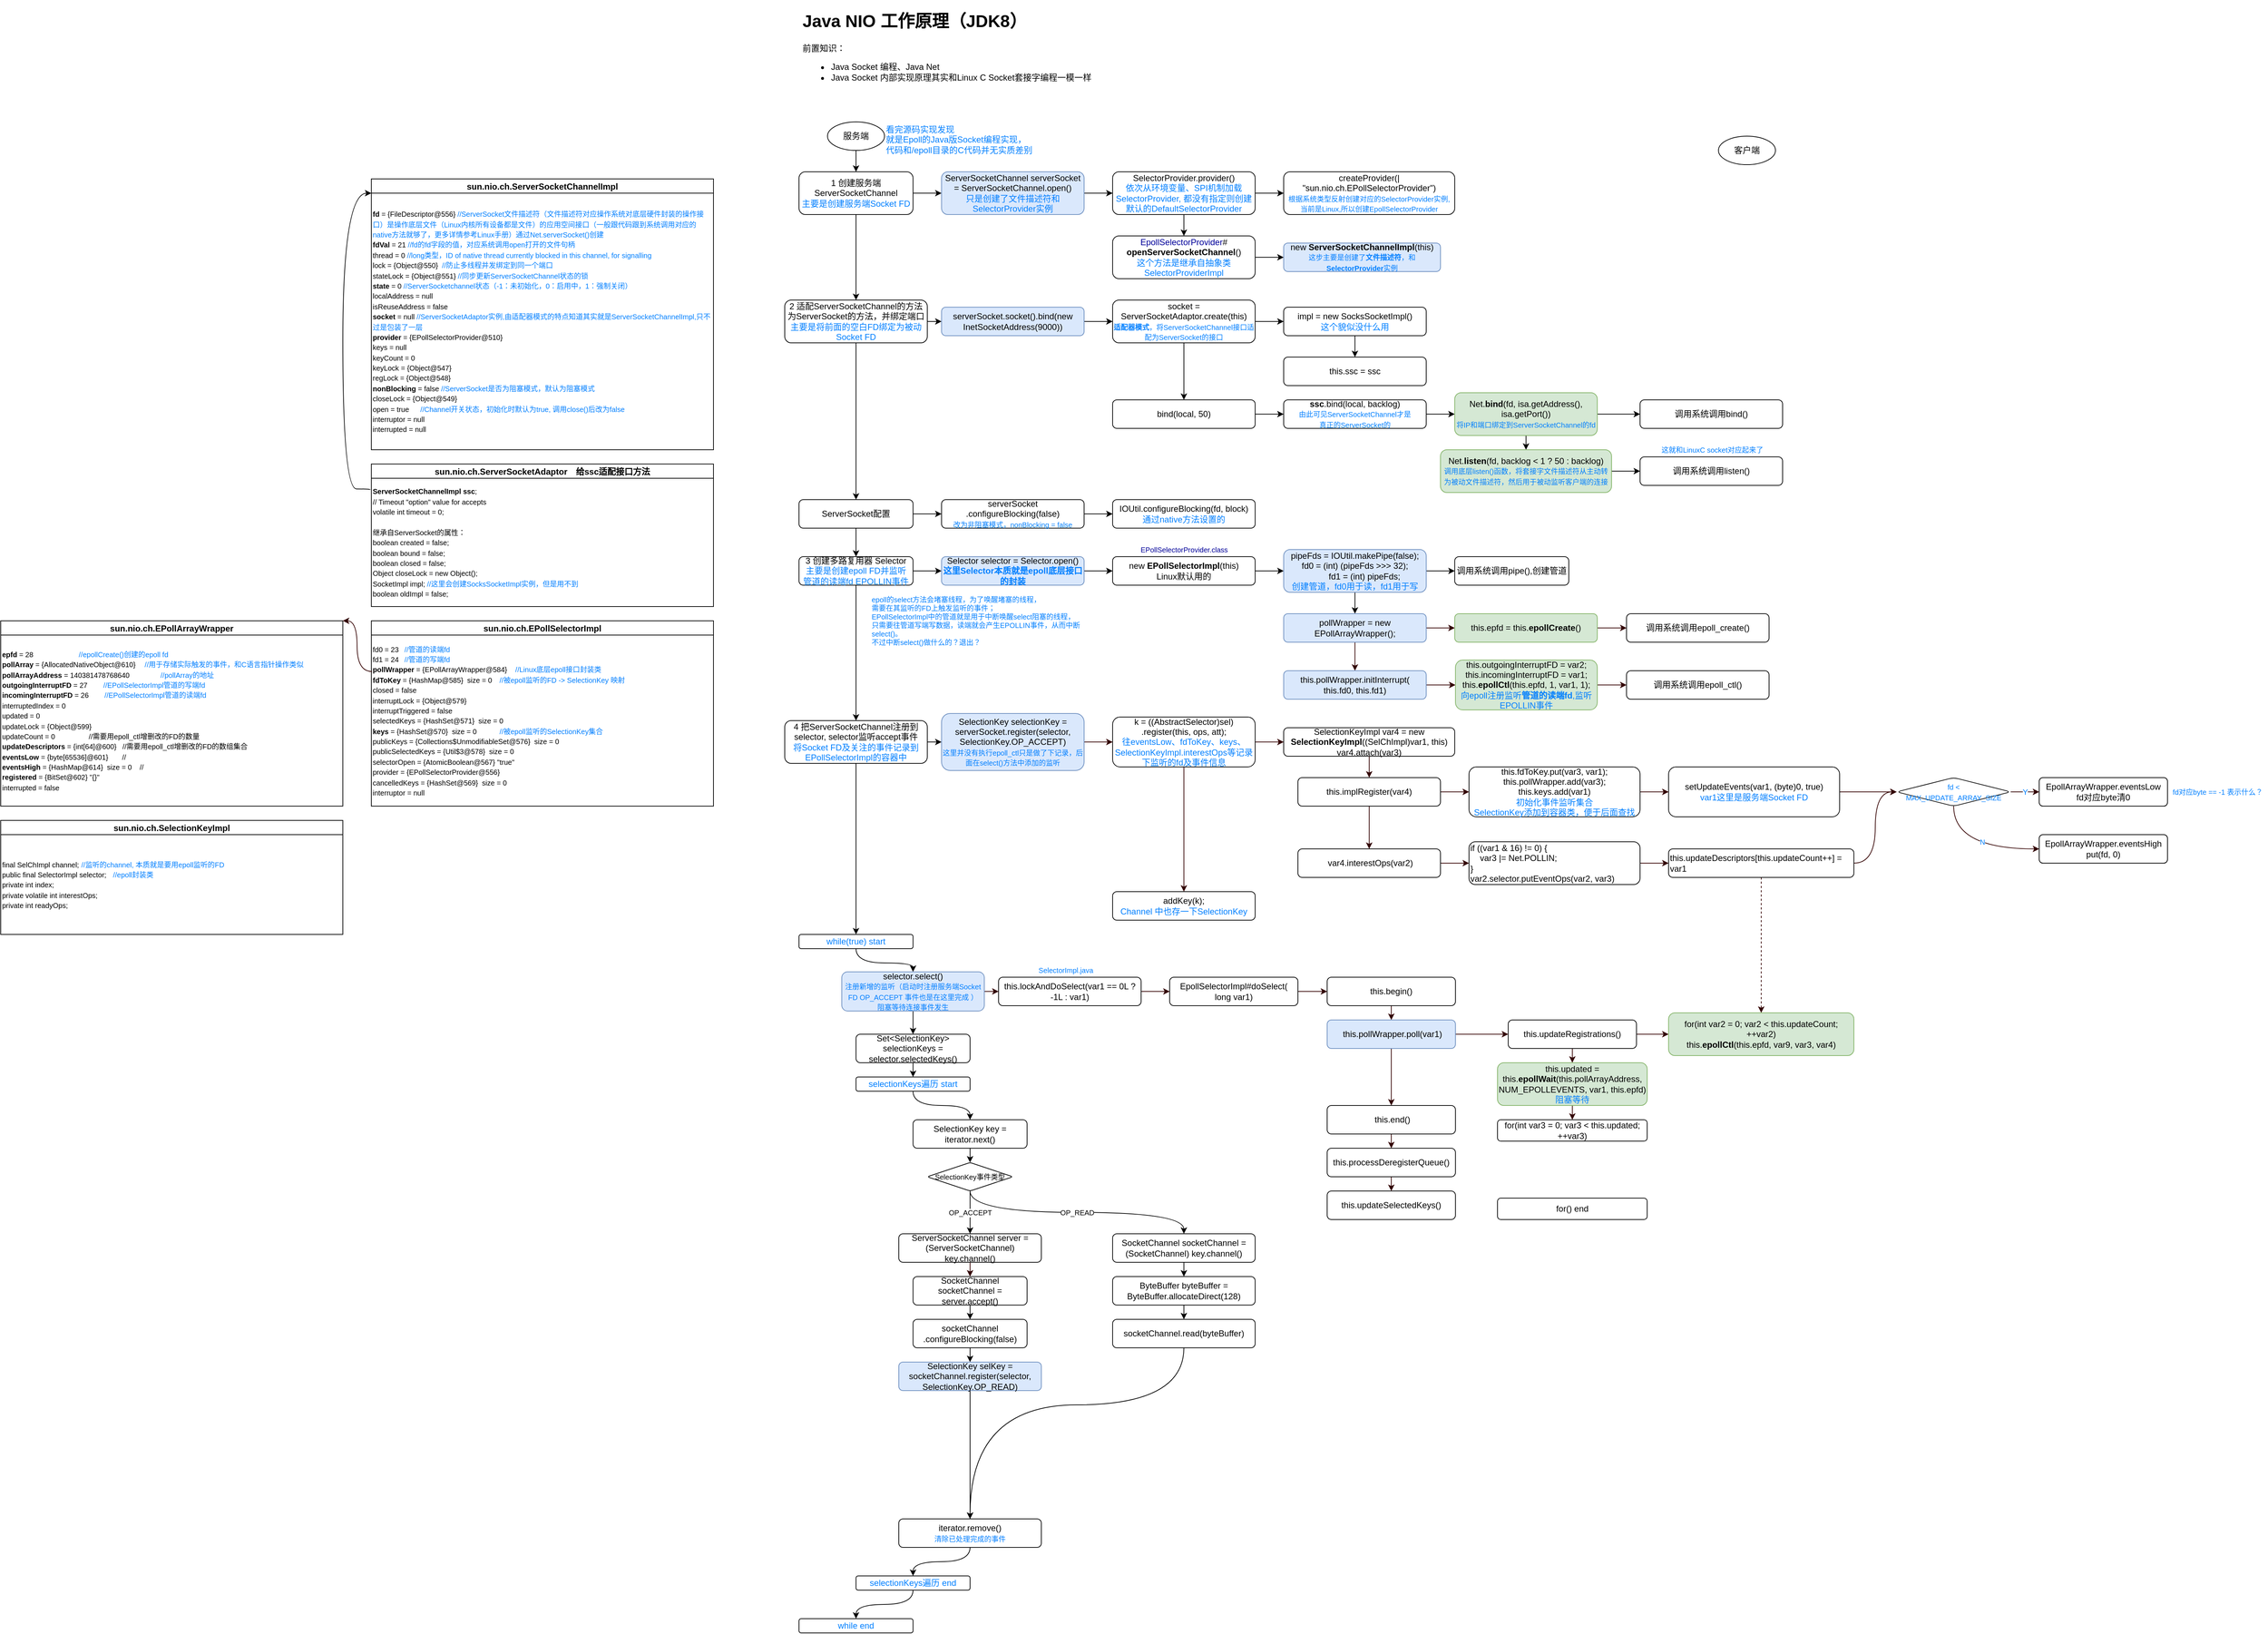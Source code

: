 <mxfile version="16.1.2" type="device"><diagram id="C5RBs43oDa-KdzZeNtuy" name="Page-1"><mxGraphModel dx="2908" dy="953" grid="1" gridSize="10" guides="1" tooltips="1" connect="1" arrows="1" fold="1" page="1" pageScale="1" pageWidth="827" pageHeight="1169" math="0" shadow="0"><root><mxCell id="WIyWlLk6GJQsqaUBKTNV-0"/><mxCell id="WIyWlLk6GJQsqaUBKTNV-1" parent="WIyWlLk6GJQsqaUBKTNV-0"/><mxCell id="_Ud4IvRuXKHlU2RU2Mxn-5" value="" style="edgeStyle=orthogonalEdgeStyle;curved=1;rounded=0;orthogonalLoop=1;jettySize=auto;html=1;" parent="WIyWlLk6GJQsqaUBKTNV-1" source="WIyWlLk6GJQsqaUBKTNV-3" target="_Ud4IvRuXKHlU2RU2Mxn-4" edge="1"><mxGeometry relative="1" as="geometry"/></mxCell><mxCell id="_Ud4IvRuXKHlU2RU2Mxn-7" value="" style="edgeStyle=orthogonalEdgeStyle;curved=1;rounded=0;orthogonalLoop=1;jettySize=auto;html=1;" parent="WIyWlLk6GJQsqaUBKTNV-1" source="WIyWlLk6GJQsqaUBKTNV-3" target="_Ud4IvRuXKHlU2RU2Mxn-6" edge="1"><mxGeometry relative="1" as="geometry"/></mxCell><mxCell id="WIyWlLk6GJQsqaUBKTNV-3" value="1 创建服务端ServerSocketChannel&lt;br&gt;&lt;font color=&quot;#007fff&quot;&gt;主要是创建服务端Socket FD&lt;/font&gt;" style="rounded=1;whiteSpace=wrap;html=1;fontSize=12;glass=0;strokeWidth=1;shadow=0;" parent="WIyWlLk6GJQsqaUBKTNV-1" vertex="1"><mxGeometry x="40" y="250" width="160" height="60" as="geometry"/></mxCell><mxCell id="_Ud4IvRuXKHlU2RU2Mxn-0" value="&lt;h1&gt;Java NIO 工作原理（JDK8）&lt;br&gt;&lt;/h1&gt;&lt;p&gt;前置知识：&lt;br&gt;&lt;/p&gt;&lt;ul&gt;&lt;li&gt;Java Socket 编程、Java Net&lt;/li&gt;&lt;li&gt;Java Socket 内部实现原理其实和Linux C Socket套接字编程一模一样&lt;br&gt;&lt;br&gt;&lt;/li&gt;&lt;/ul&gt;&lt;p&gt;&lt;/p&gt;" style="text;html=1;strokeColor=none;fillColor=none;spacing=5;spacingTop=-20;whiteSpace=wrap;overflow=hidden;rounded=0;" parent="WIyWlLk6GJQsqaUBKTNV-1" vertex="1"><mxGeometry x="40" y="19" width="920" height="161" as="geometry"/></mxCell><mxCell id="_Ud4IvRuXKHlU2RU2Mxn-3" style="edgeStyle=orthogonalEdgeStyle;rounded=0;orthogonalLoop=1;jettySize=auto;html=1;exitX=0.5;exitY=1;exitDx=0;exitDy=0;curved=1;" parent="WIyWlLk6GJQsqaUBKTNV-1" source="_Ud4IvRuXKHlU2RU2Mxn-1" target="WIyWlLk6GJQsqaUBKTNV-3" edge="1"><mxGeometry relative="1" as="geometry"/></mxCell><mxCell id="_Ud4IvRuXKHlU2RU2Mxn-1" value="服务端" style="ellipse;whiteSpace=wrap;html=1;" parent="WIyWlLk6GJQsqaUBKTNV-1" vertex="1"><mxGeometry x="80" y="180" width="80" height="40" as="geometry"/></mxCell><mxCell id="_Ud4IvRuXKHlU2RU2Mxn-2" value="客户端" style="ellipse;whiteSpace=wrap;html=1;" parent="WIyWlLk6GJQsqaUBKTNV-1" vertex="1"><mxGeometry x="1330" y="200" width="80" height="40" as="geometry"/></mxCell><mxCell id="_Ud4IvRuXKHlU2RU2Mxn-9" value="" style="edgeStyle=orthogonalEdgeStyle;curved=1;rounded=0;orthogonalLoop=1;jettySize=auto;html=1;" parent="WIyWlLk6GJQsqaUBKTNV-1" source="_Ud4IvRuXKHlU2RU2Mxn-4" target="_Ud4IvRuXKHlU2RU2Mxn-8" edge="1"><mxGeometry relative="1" as="geometry"/></mxCell><mxCell id="_Ud4IvRuXKHlU2RU2Mxn-11" value="" style="edgeStyle=orthogonalEdgeStyle;curved=1;rounded=0;orthogonalLoop=1;jettySize=auto;html=1;" parent="WIyWlLk6GJQsqaUBKTNV-1" source="_Ud4IvRuXKHlU2RU2Mxn-4" target="_Ud4IvRuXKHlU2RU2Mxn-10" edge="1"><mxGeometry relative="1" as="geometry"/></mxCell><mxCell id="_Ud4IvRuXKHlU2RU2Mxn-4" value="2 适配ServerSocketChannel的方法为ServerSocket的方法，并绑定端口&lt;br&gt;&lt;font color=&quot;#007fff&quot;&gt;主要是将前面的空白FD绑定为被动Socket FD&lt;/font&gt;" style="rounded=1;whiteSpace=wrap;html=1;fontSize=12;glass=0;strokeWidth=1;shadow=0;" parent="WIyWlLk6GJQsqaUBKTNV-1" vertex="1"><mxGeometry x="20" y="430" width="200" height="60" as="geometry"/></mxCell><mxCell id="_Ud4IvRuXKHlU2RU2Mxn-61" value="" style="edgeStyle=orthogonalEdgeStyle;curved=1;rounded=0;orthogonalLoop=1;jettySize=auto;html=1;fontSize=10;fontColor=#007FFF;" parent="WIyWlLk6GJQsqaUBKTNV-1" source="_Ud4IvRuXKHlU2RU2Mxn-6" target="_Ud4IvRuXKHlU2RU2Mxn-60" edge="1"><mxGeometry relative="1" as="geometry"/></mxCell><mxCell id="_Ud4IvRuXKHlU2RU2Mxn-6" value="ServerSocketChannel serverSocket = ServerSocketChannel.open()&lt;br&gt;&lt;font color=&quot;#007fff&quot;&gt;只是创建了文件描述符和SelectorProvider实例&lt;/font&gt;" style="rounded=1;whiteSpace=wrap;html=1;fontSize=12;glass=0;strokeWidth=1;shadow=0;fillColor=#dae8fc;strokeColor=#6c8ebf;" parent="WIyWlLk6GJQsqaUBKTNV-1" vertex="1"><mxGeometry x="240" y="250" width="200" height="60" as="geometry"/></mxCell><mxCell id="_Ud4IvRuXKHlU2RU2Mxn-72" value="" style="edgeStyle=orthogonalEdgeStyle;curved=1;rounded=0;orthogonalLoop=1;jettySize=auto;html=1;fontSize=10;fontColor=#007FFF;" parent="WIyWlLk6GJQsqaUBKTNV-1" source="_Ud4IvRuXKHlU2RU2Mxn-8" target="_Ud4IvRuXKHlU2RU2Mxn-71" edge="1"><mxGeometry relative="1" as="geometry"/></mxCell><mxCell id="_Ud4IvRuXKHlU2RU2Mxn-8" value="serverSocket.socket().bind(new InetSocketAddress(9000))" style="rounded=1;whiteSpace=wrap;html=1;fontSize=12;glass=0;strokeWidth=1;shadow=0;fillColor=#dae8fc;strokeColor=#6c8ebf;" parent="WIyWlLk6GJQsqaUBKTNV-1" vertex="1"><mxGeometry x="240" y="440" width="200" height="40" as="geometry"/></mxCell><mxCell id="_Ud4IvRuXKHlU2RU2Mxn-13" value="" style="edgeStyle=orthogonalEdgeStyle;curved=1;rounded=0;orthogonalLoop=1;jettySize=auto;html=1;" parent="WIyWlLk6GJQsqaUBKTNV-1" source="_Ud4IvRuXKHlU2RU2Mxn-10" target="_Ud4IvRuXKHlU2RU2Mxn-12" edge="1"><mxGeometry relative="1" as="geometry"/></mxCell><mxCell id="_Ud4IvRuXKHlU2RU2Mxn-17" value="" style="edgeStyle=orthogonalEdgeStyle;curved=1;rounded=0;orthogonalLoop=1;jettySize=auto;html=1;" parent="WIyWlLk6GJQsqaUBKTNV-1" source="_Ud4IvRuXKHlU2RU2Mxn-10" target="_Ud4IvRuXKHlU2RU2Mxn-16" edge="1"><mxGeometry relative="1" as="geometry"/></mxCell><mxCell id="_Ud4IvRuXKHlU2RU2Mxn-10" value="ServerSocket配置" style="rounded=1;whiteSpace=wrap;html=1;fontSize=12;glass=0;strokeWidth=1;shadow=0;" parent="WIyWlLk6GJQsqaUBKTNV-1" vertex="1"><mxGeometry x="40" y="710" width="160" height="40" as="geometry"/></mxCell><mxCell id="_Ud4IvRuXKHlU2RU2Mxn-15" value="" style="edgeStyle=orthogonalEdgeStyle;curved=1;rounded=0;orthogonalLoop=1;jettySize=auto;html=1;" parent="WIyWlLk6GJQsqaUBKTNV-1" source="_Ud4IvRuXKHlU2RU2Mxn-12" target="_Ud4IvRuXKHlU2RU2Mxn-14" edge="1"><mxGeometry relative="1" as="geometry"/></mxCell><mxCell id="_Ud4IvRuXKHlU2RU2Mxn-19" value="" style="edgeStyle=orthogonalEdgeStyle;curved=1;rounded=0;orthogonalLoop=1;jettySize=auto;html=1;" parent="WIyWlLk6GJQsqaUBKTNV-1" source="_Ud4IvRuXKHlU2RU2Mxn-12" target="_Ud4IvRuXKHlU2RU2Mxn-18" edge="1"><mxGeometry relative="1" as="geometry"/></mxCell><mxCell id="_Ud4IvRuXKHlU2RU2Mxn-12" value="3 创建多路复用器 Selector&lt;br&gt;&lt;font color=&quot;#007fff&quot;&gt;主要是创建epoll FD并监听&lt;br&gt;管道的读端fd EPOLLIN事件&lt;br&gt;&lt;/font&gt;" style="rounded=1;whiteSpace=wrap;html=1;fontSize=12;glass=0;strokeWidth=1;shadow=0;" parent="WIyWlLk6GJQsqaUBKTNV-1" vertex="1"><mxGeometry x="40" y="790" width="160" height="40" as="geometry"/></mxCell><mxCell id="_Ud4IvRuXKHlU2RU2Mxn-21" value="" style="edgeStyle=orthogonalEdgeStyle;curved=1;rounded=0;orthogonalLoop=1;jettySize=auto;html=1;" parent="WIyWlLk6GJQsqaUBKTNV-1" source="_Ud4IvRuXKHlU2RU2Mxn-14" target="_Ud4IvRuXKHlU2RU2Mxn-20" edge="1"><mxGeometry relative="1" as="geometry"/></mxCell><mxCell id="_Ud4IvRuXKHlU2RU2Mxn-23" value="" style="edgeStyle=orthogonalEdgeStyle;curved=1;rounded=0;orthogonalLoop=1;jettySize=auto;html=1;" parent="WIyWlLk6GJQsqaUBKTNV-1" source="_Ud4IvRuXKHlU2RU2Mxn-14" target="_Ud4IvRuXKHlU2RU2Mxn-22" edge="1"><mxGeometry relative="1" as="geometry"/></mxCell><mxCell id="_Ud4IvRuXKHlU2RU2Mxn-14" value="4 把ServerSocketChannel注册到selector, selector监听accept事件&lt;br&gt;&lt;font color=&quot;#007fff&quot;&gt;将Socket FD及关注的事件记录到EPollSelectorImpl的容器中&lt;/font&gt;" style="rounded=1;whiteSpace=wrap;html=1;fontSize=12;glass=0;strokeWidth=1;shadow=0;" parent="WIyWlLk6GJQsqaUBKTNV-1" vertex="1"><mxGeometry x="20" y="1020" width="200" height="60" as="geometry"/></mxCell><mxCell id="_Ud4IvRuXKHlU2RU2Mxn-96" value="" style="edgeStyle=orthogonalEdgeStyle;curved=1;rounded=0;orthogonalLoop=1;jettySize=auto;html=1;fontSize=10;fontColor=#007FFF;" parent="WIyWlLk6GJQsqaUBKTNV-1" source="_Ud4IvRuXKHlU2RU2Mxn-16" target="_Ud4IvRuXKHlU2RU2Mxn-95" edge="1"><mxGeometry relative="1" as="geometry"/></mxCell><mxCell id="_Ud4IvRuXKHlU2RU2Mxn-16" value="serverSocket&lt;br&gt;.configureBlocking(false)&lt;br&gt;&lt;font color=&quot;#007fff&quot; style=&quot;font-size: 10px&quot;&gt;改为非阻塞模式，&lt;/font&gt;&lt;font color=&quot;#007fff&quot;&gt;&lt;span style=&quot;font-size: 10px&quot;&gt;nonBlocking = false&lt;/span&gt;&lt;/font&gt;" style="rounded=1;whiteSpace=wrap;html=1;fontSize=12;glass=0;strokeWidth=1;shadow=0;" parent="WIyWlLk6GJQsqaUBKTNV-1" vertex="1"><mxGeometry x="240" y="710" width="200" height="40" as="geometry"/></mxCell><mxCell id="_Ud4IvRuXKHlU2RU2Mxn-99" value="" style="edgeStyle=orthogonalEdgeStyle;curved=1;rounded=0;orthogonalLoop=1;jettySize=auto;html=1;fontSize=10;fontColor=#007FFF;" parent="WIyWlLk6GJQsqaUBKTNV-1" source="_Ud4IvRuXKHlU2RU2Mxn-18" target="_Ud4IvRuXKHlU2RU2Mxn-98" edge="1"><mxGeometry relative="1" as="geometry"/></mxCell><mxCell id="_Ud4IvRuXKHlU2RU2Mxn-18" value="Selector selector = Selector.open()&lt;br&gt;&lt;font color=&quot;#007fff&quot;&gt;&lt;b&gt;这里Selector本质就是epoll底层接口的封装&lt;/b&gt;&lt;/font&gt;" style="rounded=1;whiteSpace=wrap;html=1;fontSize=12;glass=0;strokeWidth=1;shadow=0;fillColor=#dae8fc;strokeColor=#6c8ebf;" parent="WIyWlLk6GJQsqaUBKTNV-1" vertex="1"><mxGeometry x="240" y="790" width="200" height="40" as="geometry"/></mxCell><mxCell id="vMLwcvEIQ6NcWGhzbUon-21" value="" style="edgeStyle=orthogonalEdgeStyle;curved=1;rounded=0;orthogonalLoop=1;jettySize=auto;html=1;fontColor=#007FFF;strokeColor=#330000;" edge="1" parent="WIyWlLk6GJQsqaUBKTNV-1" source="_Ud4IvRuXKHlU2RU2Mxn-20" target="vMLwcvEIQ6NcWGhzbUon-20"><mxGeometry relative="1" as="geometry"/></mxCell><mxCell id="_Ud4IvRuXKHlU2RU2Mxn-20" value="SelectionKey selectionKey = serverSocket.register(selector, SelectionKey.OP_ACCEPT)&lt;br&gt;&lt;font color=&quot;#007fff&quot; style=&quot;font-size: 10px&quot;&gt;这里并没有执行epoll_ctl只是做了下记录，后面在select()方法中添加的监听&lt;/font&gt;" style="rounded=1;whiteSpace=wrap;html=1;fontSize=12;glass=0;strokeWidth=1;shadow=0;fillColor=#dae8fc;strokeColor=#6c8ebf;" parent="WIyWlLk6GJQsqaUBKTNV-1" vertex="1"><mxGeometry x="240" y="1010" width="200" height="80" as="geometry"/></mxCell><mxCell id="_Ud4IvRuXKHlU2RU2Mxn-25" value="" style="edgeStyle=orthogonalEdgeStyle;curved=1;rounded=0;orthogonalLoop=1;jettySize=auto;html=1;" parent="WIyWlLk6GJQsqaUBKTNV-1" source="_Ud4IvRuXKHlU2RU2Mxn-22" target="_Ud4IvRuXKHlU2RU2Mxn-24" edge="1"><mxGeometry relative="1" as="geometry"/></mxCell><mxCell id="_Ud4IvRuXKHlU2RU2Mxn-22" value="&lt;font color=&quot;#007fff&quot;&gt;while(true) start&lt;/font&gt;" style="rounded=1;whiteSpace=wrap;html=1;fontSize=12;glass=0;strokeWidth=1;shadow=0;" parent="WIyWlLk6GJQsqaUBKTNV-1" vertex="1"><mxGeometry x="40" y="1320" width="160" height="20" as="geometry"/></mxCell><mxCell id="_Ud4IvRuXKHlU2RU2Mxn-28" value="" style="edgeStyle=orthogonalEdgeStyle;curved=1;rounded=0;orthogonalLoop=1;jettySize=auto;html=1;fontColor=#007FFF;" parent="WIyWlLk6GJQsqaUBKTNV-1" source="_Ud4IvRuXKHlU2RU2Mxn-24" target="_Ud4IvRuXKHlU2RU2Mxn-27" edge="1"><mxGeometry relative="1" as="geometry"/></mxCell><mxCell id="vMLwcvEIQ6NcWGhzbUon-51" value="" style="edgeStyle=orthogonalEdgeStyle;curved=1;rounded=0;orthogonalLoop=1;jettySize=auto;html=1;fontSize=10;fontColor=#007FFF;strokeColor=#330000;" edge="1" parent="WIyWlLk6GJQsqaUBKTNV-1" source="_Ud4IvRuXKHlU2RU2Mxn-24" target="vMLwcvEIQ6NcWGhzbUon-50"><mxGeometry relative="1" as="geometry"/></mxCell><mxCell id="_Ud4IvRuXKHlU2RU2Mxn-24" value="selector.select()&lt;br&gt;&lt;font style=&quot;font-size: 10px&quot;&gt;&lt;font color=&quot;#007fff&quot; style=&quot;font-size: 10px&quot;&gt;注册新增的监听（启动时注册服务端Socket FD OP_ACCEPT 事件也是在这里完成 ）&lt;/font&gt;&lt;br&gt;&lt;font color=&quot;#007fff&quot; style=&quot;font-size: 10px&quot;&gt;阻塞等待连接事件发生&lt;/font&gt;&lt;/font&gt;" style="rounded=1;whiteSpace=wrap;html=1;fontSize=12;glass=0;strokeWidth=1;shadow=0;fillColor=#dae8fc;strokeColor=#6c8ebf;" parent="WIyWlLk6GJQsqaUBKTNV-1" vertex="1"><mxGeometry x="100" y="1372.5" width="200" height="55" as="geometry"/></mxCell><mxCell id="_Ud4IvRuXKHlU2RU2Mxn-26" value="&lt;font color=&quot;#007fff&quot;&gt;while end&lt;/font&gt;" style="rounded=1;whiteSpace=wrap;html=1;fontSize=12;glass=0;strokeWidth=1;shadow=0;" parent="WIyWlLk6GJQsqaUBKTNV-1" vertex="1"><mxGeometry x="40" y="2280" width="160" height="20" as="geometry"/></mxCell><mxCell id="_Ud4IvRuXKHlU2RU2Mxn-30" value="" style="edgeStyle=orthogonalEdgeStyle;curved=1;rounded=0;orthogonalLoop=1;jettySize=auto;html=1;fontColor=#007FFF;" parent="WIyWlLk6GJQsqaUBKTNV-1" source="_Ud4IvRuXKHlU2RU2Mxn-27" target="_Ud4IvRuXKHlU2RU2Mxn-29" edge="1"><mxGeometry relative="1" as="geometry"/></mxCell><mxCell id="_Ud4IvRuXKHlU2RU2Mxn-27" value="Set&amp;lt;SelectionKey&amp;gt; selectionKeys = selector.selectedKeys()" style="rounded=1;whiteSpace=wrap;html=1;fontSize=12;glass=0;strokeWidth=1;shadow=0;" parent="WIyWlLk6GJQsqaUBKTNV-1" vertex="1"><mxGeometry x="120" y="1460" width="160" height="40" as="geometry"/></mxCell><mxCell id="_Ud4IvRuXKHlU2RU2Mxn-34" value="" style="edgeStyle=orthogonalEdgeStyle;curved=1;rounded=0;orthogonalLoop=1;jettySize=auto;html=1;fontColor=#007FFF;" parent="WIyWlLk6GJQsqaUBKTNV-1" source="_Ud4IvRuXKHlU2RU2Mxn-29" target="_Ud4IvRuXKHlU2RU2Mxn-33" edge="1"><mxGeometry relative="1" as="geometry"/></mxCell><mxCell id="_Ud4IvRuXKHlU2RU2Mxn-29" value="&lt;font color=&quot;#007fff&quot;&gt;selectionKeys遍历 start&lt;/font&gt;" style="rounded=1;whiteSpace=wrap;html=1;fontSize=12;glass=0;strokeWidth=1;shadow=0;" parent="WIyWlLk6GJQsqaUBKTNV-1" vertex="1"><mxGeometry x="120" y="1520" width="160" height="20" as="geometry"/></mxCell><mxCell id="_Ud4IvRuXKHlU2RU2Mxn-59" style="edgeStyle=orthogonalEdgeStyle;curved=1;rounded=0;orthogonalLoop=1;jettySize=auto;html=1;exitX=0.5;exitY=1;exitDx=0;exitDy=0;fontSize=10;fontColor=#007FFF;" parent="WIyWlLk6GJQsqaUBKTNV-1" source="_Ud4IvRuXKHlU2RU2Mxn-31" target="_Ud4IvRuXKHlU2RU2Mxn-26" edge="1"><mxGeometry relative="1" as="geometry"/></mxCell><mxCell id="_Ud4IvRuXKHlU2RU2Mxn-31" value="&lt;font color=&quot;#007fff&quot;&gt;selectionKeys遍历 end&lt;/font&gt;" style="rounded=1;whiteSpace=wrap;html=1;fontSize=12;glass=0;strokeWidth=1;shadow=0;" parent="WIyWlLk6GJQsqaUBKTNV-1" vertex="1"><mxGeometry x="120" y="2220" width="160" height="20" as="geometry"/></mxCell><mxCell id="_Ud4IvRuXKHlU2RU2Mxn-36" value="" style="edgeStyle=orthogonalEdgeStyle;curved=1;rounded=0;orthogonalLoop=1;jettySize=auto;html=1;fontColor=#000000;entryX=0.5;entryY=0;entryDx=0;entryDy=0;" parent="WIyWlLk6GJQsqaUBKTNV-1" source="_Ud4IvRuXKHlU2RU2Mxn-33" target="_Ud4IvRuXKHlU2RU2Mxn-44" edge="1"><mxGeometry relative="1" as="geometry"><mxPoint x="280" y="1640" as="targetPoint"/></mxGeometry></mxCell><mxCell id="_Ud4IvRuXKHlU2RU2Mxn-33" value="&lt;font&gt;SelectionKey key = iterator.next()&lt;/font&gt;" style="rounded=1;whiteSpace=wrap;html=1;fontSize=12;glass=0;strokeWidth=1;shadow=0;fontColor=#000000;" parent="WIyWlLk6GJQsqaUBKTNV-1" vertex="1"><mxGeometry x="200" y="1580" width="160" height="40" as="geometry"/></mxCell><mxCell id="_Ud4IvRuXKHlU2RU2Mxn-41" value="" style="edgeStyle=orthogonalEdgeStyle;curved=1;rounded=0;orthogonalLoop=1;jettySize=auto;html=1;fontColor=#000000;" parent="WIyWlLk6GJQsqaUBKTNV-1" source="_Ud4IvRuXKHlU2RU2Mxn-38" target="_Ud4IvRuXKHlU2RU2Mxn-40" edge="1"><mxGeometry relative="1" as="geometry"/></mxCell><mxCell id="_Ud4IvRuXKHlU2RU2Mxn-38" value="&lt;font&gt;SocketChannel socketChannel = server.accept()&lt;/font&gt;" style="rounded=1;whiteSpace=wrap;html=1;fontSize=12;glass=0;strokeWidth=1;shadow=0;fontColor=#000000;" parent="WIyWlLk6GJQsqaUBKTNV-1" vertex="1"><mxGeometry x="200" y="1800" width="160" height="40" as="geometry"/></mxCell><mxCell id="_Ud4IvRuXKHlU2RU2Mxn-43" value="" style="edgeStyle=orthogonalEdgeStyle;curved=1;rounded=0;orthogonalLoop=1;jettySize=auto;html=1;fontColor=#000000;" parent="WIyWlLk6GJQsqaUBKTNV-1" source="_Ud4IvRuXKHlU2RU2Mxn-40" target="_Ud4IvRuXKHlU2RU2Mxn-42" edge="1"><mxGeometry relative="1" as="geometry"/></mxCell><mxCell id="_Ud4IvRuXKHlU2RU2Mxn-40" value="&lt;font&gt;socketChannel&lt;br&gt;.configureBlocking(false)&lt;/font&gt;" style="rounded=1;whiteSpace=wrap;html=1;fontSize=12;glass=0;strokeWidth=1;shadow=0;fontColor=#000000;" parent="WIyWlLk6GJQsqaUBKTNV-1" vertex="1"><mxGeometry x="200" y="1860" width="160" height="40" as="geometry"/></mxCell><mxCell id="_Ud4IvRuXKHlU2RU2Mxn-56" value="" style="edgeStyle=orthogonalEdgeStyle;curved=1;rounded=0;orthogonalLoop=1;jettySize=auto;html=1;fontSize=10;fontColor=#000000;" parent="WIyWlLk6GJQsqaUBKTNV-1" source="_Ud4IvRuXKHlU2RU2Mxn-42" target="_Ud4IvRuXKHlU2RU2Mxn-55" edge="1"><mxGeometry relative="1" as="geometry"/></mxCell><mxCell id="_Ud4IvRuXKHlU2RU2Mxn-42" value="SelectionKey selKey = socketChannel.register(selector, SelectionKey.OP_READ)" style="rounded=1;whiteSpace=wrap;html=1;fontSize=12;glass=0;strokeWidth=1;shadow=0;fillColor=#dae8fc;strokeColor=#6c8ebf;" parent="WIyWlLk6GJQsqaUBKTNV-1" vertex="1"><mxGeometry x="180" y="1920" width="200" height="40" as="geometry"/></mxCell><mxCell id="_Ud4IvRuXKHlU2RU2Mxn-47" value="OP_ACCEPT" style="edgeStyle=orthogonalEdgeStyle;curved=1;rounded=0;orthogonalLoop=1;jettySize=auto;html=1;fontSize=10;fontColor=#000000;entryX=0.5;entryY=0;entryDx=0;entryDy=0;" parent="WIyWlLk6GJQsqaUBKTNV-1" source="_Ud4IvRuXKHlU2RU2Mxn-44" target="_Ud4IvRuXKHlU2RU2Mxn-50" edge="1"><mxGeometry relative="1" as="geometry"><mxPoint x="290" y="1750" as="targetPoint"/></mxGeometry></mxCell><mxCell id="_Ud4IvRuXKHlU2RU2Mxn-49" value="OP_READ" style="edgeStyle=orthogonalEdgeStyle;curved=1;rounded=0;orthogonalLoop=1;jettySize=auto;html=1;exitX=0.5;exitY=1;exitDx=0;exitDy=0;entryX=0.5;entryY=0;entryDx=0;entryDy=0;fontSize=10;fontColor=#000000;" parent="WIyWlLk6GJQsqaUBKTNV-1" source="_Ud4IvRuXKHlU2RU2Mxn-44" target="_Ud4IvRuXKHlU2RU2Mxn-48" edge="1"><mxGeometry relative="1" as="geometry"><Array as="points"><mxPoint x="280" y="1710"/><mxPoint x="580" y="1710"/></Array></mxGeometry></mxCell><mxCell id="_Ud4IvRuXKHlU2RU2Mxn-44" value="&lt;font style=&quot;font-size: 10px&quot;&gt;SelectionKey事件类型&lt;/font&gt;" style="rhombus;whiteSpace=wrap;html=1;fontColor=#000000;rounded=1;glass=0;strokeWidth=1;shadow=0;arcSize=7;" parent="WIyWlLk6GJQsqaUBKTNV-1" vertex="1"><mxGeometry x="220" y="1640" width="120" height="40" as="geometry"/></mxCell><mxCell id="_Ud4IvRuXKHlU2RU2Mxn-52" value="" style="edgeStyle=orthogonalEdgeStyle;curved=1;rounded=0;orthogonalLoop=1;jettySize=auto;html=1;fontSize=10;fontColor=#000000;" parent="WIyWlLk6GJQsqaUBKTNV-1" source="_Ud4IvRuXKHlU2RU2Mxn-48" target="_Ud4IvRuXKHlU2RU2Mxn-51" edge="1"><mxGeometry relative="1" as="geometry"/></mxCell><mxCell id="_Ud4IvRuXKHlU2RU2Mxn-48" value="&lt;font&gt;SocketChannel socketChannel = (SocketChannel) key.channel()&lt;/font&gt;" style="rounded=1;whiteSpace=wrap;html=1;fontSize=12;glass=0;strokeWidth=1;shadow=0;fontColor=#000000;" parent="WIyWlLk6GJQsqaUBKTNV-1" vertex="1"><mxGeometry x="480" y="1740" width="200" height="40" as="geometry"/></mxCell><mxCell id="vMLwcvEIQ6NcWGhzbUon-69" style="edgeStyle=orthogonalEdgeStyle;curved=1;rounded=0;orthogonalLoop=1;jettySize=auto;html=1;exitX=0.5;exitY=1;exitDx=0;exitDy=0;entryX=0.5;entryY=0;entryDx=0;entryDy=0;fontSize=10;fontColor=#007FFF;strokeColor=#330000;" edge="1" parent="WIyWlLk6GJQsqaUBKTNV-1" source="_Ud4IvRuXKHlU2RU2Mxn-50" target="_Ud4IvRuXKHlU2RU2Mxn-38"><mxGeometry relative="1" as="geometry"/></mxCell><mxCell id="_Ud4IvRuXKHlU2RU2Mxn-50" value="&lt;font&gt;ServerSocketChannel server = (ServerSocketChannel) key.channel()&lt;/font&gt;" style="rounded=1;whiteSpace=wrap;html=1;fontSize=12;glass=0;strokeWidth=1;shadow=0;fontColor=#000000;" parent="WIyWlLk6GJQsqaUBKTNV-1" vertex="1"><mxGeometry x="180" y="1740" width="200" height="40" as="geometry"/></mxCell><mxCell id="_Ud4IvRuXKHlU2RU2Mxn-54" value="" style="edgeStyle=orthogonalEdgeStyle;curved=1;rounded=0;orthogonalLoop=1;jettySize=auto;html=1;fontSize=10;fontColor=#000000;" parent="WIyWlLk6GJQsqaUBKTNV-1" source="_Ud4IvRuXKHlU2RU2Mxn-51" target="_Ud4IvRuXKHlU2RU2Mxn-53" edge="1"><mxGeometry relative="1" as="geometry"/></mxCell><mxCell id="_Ud4IvRuXKHlU2RU2Mxn-51" value="&lt;font&gt;ByteBuffer byteBuffer = ByteBuffer.allocateDirect(128)&lt;/font&gt;" style="rounded=1;whiteSpace=wrap;html=1;fontSize=12;glass=0;strokeWidth=1;shadow=0;fontColor=#000000;" parent="WIyWlLk6GJQsqaUBKTNV-1" vertex="1"><mxGeometry x="480" y="1800" width="200" height="40" as="geometry"/></mxCell><mxCell id="_Ud4IvRuXKHlU2RU2Mxn-57" style="edgeStyle=orthogonalEdgeStyle;curved=1;rounded=0;orthogonalLoop=1;jettySize=auto;html=1;exitX=0.5;exitY=1;exitDx=0;exitDy=0;entryX=0.5;entryY=0;entryDx=0;entryDy=0;fontSize=10;fontColor=#000000;" parent="WIyWlLk6GJQsqaUBKTNV-1" source="_Ud4IvRuXKHlU2RU2Mxn-53" target="_Ud4IvRuXKHlU2RU2Mxn-55" edge="1"><mxGeometry relative="1" as="geometry"><Array as="points"><mxPoint x="580" y="1980"/><mxPoint x="280" y="1980"/></Array></mxGeometry></mxCell><mxCell id="_Ud4IvRuXKHlU2RU2Mxn-53" value="&lt;font&gt;socketChannel.read(byteBuffer)&lt;/font&gt;" style="rounded=1;whiteSpace=wrap;html=1;fontSize=12;glass=0;strokeWidth=1;shadow=0;fontColor=#000000;" parent="WIyWlLk6GJQsqaUBKTNV-1" vertex="1"><mxGeometry x="480" y="1860" width="200" height="40" as="geometry"/></mxCell><mxCell id="_Ud4IvRuXKHlU2RU2Mxn-58" style="edgeStyle=orthogonalEdgeStyle;curved=1;rounded=0;orthogonalLoop=1;jettySize=auto;html=1;exitX=0.5;exitY=1;exitDx=0;exitDy=0;entryX=0.5;entryY=0;entryDx=0;entryDy=0;fontSize=10;fontColor=#007FFF;" parent="WIyWlLk6GJQsqaUBKTNV-1" source="_Ud4IvRuXKHlU2RU2Mxn-55" target="_Ud4IvRuXKHlU2RU2Mxn-31" edge="1"><mxGeometry relative="1" as="geometry"/></mxCell><mxCell id="_Ud4IvRuXKHlU2RU2Mxn-55" value="iterator.remove()&lt;br&gt;&lt;font color=&quot;#007fff&quot; style=&quot;font-size: 10px&quot;&gt;清除已处理完成的事件&lt;/font&gt;" style="rounded=1;whiteSpace=wrap;html=1;fontSize=12;glass=0;strokeWidth=1;shadow=0;fontColor=#000000;" parent="WIyWlLk6GJQsqaUBKTNV-1" vertex="1"><mxGeometry x="180" y="2140" width="200" height="40" as="geometry"/></mxCell><mxCell id="_Ud4IvRuXKHlU2RU2Mxn-63" value="" style="edgeStyle=orthogonalEdgeStyle;curved=1;rounded=0;orthogonalLoop=1;jettySize=auto;html=1;fontSize=10;fontColor=#007FFF;" parent="WIyWlLk6GJQsqaUBKTNV-1" source="_Ud4IvRuXKHlU2RU2Mxn-60" target="_Ud4IvRuXKHlU2RU2Mxn-62" edge="1"><mxGeometry relative="1" as="geometry"/></mxCell><mxCell id="_Ud4IvRuXKHlU2RU2Mxn-66" style="edgeStyle=orthogonalEdgeStyle;curved=1;rounded=0;orthogonalLoop=1;jettySize=auto;html=1;exitX=0.5;exitY=1;exitDx=0;exitDy=0;entryX=0.5;entryY=0;entryDx=0;entryDy=0;fontSize=10;fontColor=#007FFF;" parent="WIyWlLk6GJQsqaUBKTNV-1" source="_Ud4IvRuXKHlU2RU2Mxn-60" target="_Ud4IvRuXKHlU2RU2Mxn-64" edge="1"><mxGeometry relative="1" as="geometry"/></mxCell><mxCell id="_Ud4IvRuXKHlU2RU2Mxn-60" value="SelectorProvider.provider()&lt;br&gt;&lt;font color=&quot;#007fff&quot;&gt;依次从环境变量、SPI机制加载SelectorProvider, 都没有指定则创建默认的DefaultSelectorProvider&lt;/font&gt;" style="rounded=1;whiteSpace=wrap;html=1;fontSize=12;glass=0;strokeWidth=1;shadow=0;" parent="WIyWlLk6GJQsqaUBKTNV-1" vertex="1"><mxGeometry x="480" y="250" width="200" height="60" as="geometry"/></mxCell><mxCell id="_Ud4IvRuXKHlU2RU2Mxn-62" value="createProvider(|&lt;br&gt;&quot;sun.nio.ch.EPollSelectorProvider&quot;)&lt;br&gt;&lt;font color=&quot;#007fff&quot; style=&quot;font-size: 10px&quot;&gt;根据系统类型反射创建对应的SelectorProvider实例, 当前是Linux,所以创建EpollSelectorProvider&lt;/font&gt;" style="rounded=1;whiteSpace=wrap;html=1;fontSize=12;glass=0;strokeWidth=1;shadow=0;" parent="WIyWlLk6GJQsqaUBKTNV-1" vertex="1"><mxGeometry x="720" y="250" width="240" height="60" as="geometry"/></mxCell><mxCell id="_Ud4IvRuXKHlU2RU2Mxn-68" value="" style="edgeStyle=orthogonalEdgeStyle;curved=1;rounded=0;orthogonalLoop=1;jettySize=auto;html=1;fontSize=10;fontColor=#007FFF;entryX=0;entryY=0.5;entryDx=0;entryDy=0;" parent="WIyWlLk6GJQsqaUBKTNV-1" source="_Ud4IvRuXKHlU2RU2Mxn-64" target="_Ud4IvRuXKHlU2RU2Mxn-67" edge="1"><mxGeometry relative="1" as="geometry"><mxPoint x="730" y="360" as="targetPoint"/></mxGeometry></mxCell><mxCell id="_Ud4IvRuXKHlU2RU2Mxn-64" value="&lt;font color=&quot;#000099&quot;&gt;EpollSelectorProvider&lt;/font&gt;#&lt;br&gt;&lt;b&gt;openServerSocketChannel&lt;/b&gt;()&lt;br&gt;&lt;font color=&quot;#007fff&quot;&gt;这个方法是继承自抽象类SelectorProviderImpl&lt;/font&gt;" style="rounded=1;whiteSpace=wrap;html=1;fontSize=12;glass=0;strokeWidth=1;shadow=0;" parent="WIyWlLk6GJQsqaUBKTNV-1" vertex="1"><mxGeometry x="480" y="340" width="200" height="60" as="geometry"/></mxCell><mxCell id="_Ud4IvRuXKHlU2RU2Mxn-67" value="new &lt;b&gt;ServerSocketChannelImpl&lt;/b&gt;(this)&lt;br&gt;&lt;font color=&quot;#007fff&quot; style=&quot;font-size: 10px&quot;&gt;这步主要是创建了&lt;b&gt;文件描述符&lt;/b&gt;，和&lt;b&gt;SelectorProvider&lt;/b&gt;实例&lt;/font&gt;" style="rounded=1;whiteSpace=wrap;html=1;fontSize=12;glass=0;strokeWidth=1;shadow=0;fillColor=#dae8fc;strokeColor=#6c8ebf;" parent="WIyWlLk6GJQsqaUBKTNV-1" vertex="1"><mxGeometry x="720" y="350" width="220" height="40" as="geometry"/></mxCell><mxCell id="_Ud4IvRuXKHlU2RU2Mxn-69" value="sun.nio.ch.ServerSocketChannelImpl" style="swimlane;startSize=20;" parent="WIyWlLk6GJQsqaUBKTNV-1" vertex="1"><mxGeometry x="-560" y="260" width="480" height="380" as="geometry"/></mxCell><mxCell id="_Ud4IvRuXKHlU2RU2Mxn-70" value="&lt;div&gt;&lt;span style=&quot;font-size: 10px&quot;&gt;&lt;b&gt;fd&lt;/b&gt; = {FileDescriptor@556} &lt;span&gt;&#9;&lt;/span&gt;&lt;font color=&quot;#007fff&quot;&gt;//ServerSocket文件描述符（文件描述符对应操作系统对底层硬件封装的操作接口）&lt;/font&gt;&lt;/span&gt;&lt;font color=&quot;#007fff&quot;&gt;&lt;span style=&quot;font-size: 10px&quot;&gt;是操作底层文件（Linux内核所有设备都是文件）的应用空间接口（一般跟代码跟到系统调用对应的native方法就够了，更多详情参考Linux手册）&lt;/span&gt;&lt;span style=&quot;font-size: 10px&quot;&gt;通过Net.serverSocket()创建&lt;/span&gt;&lt;/font&gt;&lt;/div&gt;&lt;div&gt;&lt;span style=&quot;font-size: 10px&quot;&gt;&lt;b&gt;fdVal&lt;/b&gt; = 21&lt;span&gt;&#9;&#9;&#9;&#9;&#9;&lt;/span&gt;&lt;font color=&quot;#007fff&quot;&gt;//fd的fd字段的值，对应系统调用open打开的文件句柄&lt;/font&gt;&lt;/span&gt;&lt;/div&gt;&lt;div&gt;&lt;span style=&quot;font-size: 10px&quot;&gt;thread = 0&lt;span&gt;&#9;&#9;&#9;&#9;&#9;&lt;/span&gt;&lt;font color=&quot;#007fff&quot;&gt;//long类型，ID of native thread currently blocked in this channel, for signalling&lt;/font&gt;&lt;/span&gt;&lt;/div&gt;&lt;div&gt;&lt;span style=&quot;font-size: 10px&quot;&gt;lock = {Object@550}&amp;nbsp; &lt;font color=&quot;#007fff&quot;&gt;//防止多线程并发绑定到同一个端口&lt;/font&gt;&lt;/span&gt;&lt;/div&gt;&lt;div&gt;&lt;span style=&quot;font-size: 10px&quot;&gt;stateLock = {Object@551} &lt;span&gt;&#9;&lt;/span&gt;&lt;font color=&quot;#007fff&quot;&gt;//同步更新ServerSocketChannel状态的锁&lt;/font&gt;&lt;/span&gt;&lt;/div&gt;&lt;div&gt;&lt;span style=&quot;font-size: 10px&quot;&gt;&lt;b&gt;state&lt;/b&gt; = 0&lt;span&gt;&#9;&#9;&#9;&#9;&#9;&lt;/span&gt;&lt;font color=&quot;#007fff&quot;&gt;//ServerSocketchannel状态（-1：未初始化，0：启用中，1：强制关闭）&lt;/font&gt;&lt;/span&gt;&lt;/div&gt;&lt;div&gt;&lt;span style=&quot;font-size: 10px&quot;&gt;localAddress = null&lt;span&gt;&#9;&#9;&#9;&lt;/span&gt;&lt;/span&gt;&lt;/div&gt;&lt;div&gt;&lt;span style=&quot;font-size: 10px&quot;&gt;isReuseAddress = false&lt;/span&gt;&lt;/div&gt;&lt;div&gt;&lt;span style=&quot;font-size: 10px&quot;&gt;&lt;b&gt;socket&lt;/b&gt; = null&lt;span&gt;&#9;&#9;&#9;&#9;&lt;/span&gt;&lt;font color=&quot;#007fff&quot;&gt;//ServerSocketAdaptor实例,由适配器模式的特点知道其实就是ServerSocketChannelImpl,只不过是包装了一层&lt;/font&gt;&lt;/span&gt;&lt;/div&gt;&lt;div&gt;&lt;span style=&quot;font-size: 10px&quot;&gt;&lt;b&gt;provider&lt;/b&gt; = {EPollSelectorProvider@510}&amp;nbsp;&lt;/span&gt;&lt;/div&gt;&lt;div&gt;&lt;span style=&quot;font-size: 10px&quot;&gt;keys = null&lt;/span&gt;&lt;/div&gt;&lt;div&gt;&lt;span style=&quot;font-size: 10px&quot;&gt;keyCount = 0&lt;/span&gt;&lt;/div&gt;&lt;div&gt;&lt;span style=&quot;font-size: 10px&quot;&gt;keyLock = {Object@547}&amp;nbsp;&lt;/span&gt;&lt;/div&gt;&lt;div&gt;&lt;span style=&quot;font-size: 10px&quot;&gt;regLock = {Object@548}&amp;nbsp;&lt;/span&gt;&lt;/div&gt;&lt;div&gt;&lt;span style=&quot;font-size: 10px&quot;&gt;&lt;b&gt;nonBlocking&lt;/b&gt; = false&lt;font color=&quot;#007fff&quot;&gt;&lt;span&gt;&#9;&#9;&#9;&lt;/span&gt;//ServerSocket是否为阻塞模式，默认为阻塞模式&lt;/font&gt;&lt;/span&gt;&lt;/div&gt;&lt;div&gt;&lt;span style=&quot;font-size: 10px&quot;&gt;closeLock = {Object@549}&amp;nbsp;&lt;/span&gt;&lt;/div&gt;&lt;div&gt;&lt;span style=&quot;font-size: 10px&quot;&gt;open = true&amp;nbsp;&lt;span style=&quot;white-space: pre&quot;&gt;&#9;&lt;/span&gt;&lt;font color=&quot;#007fff&quot;&gt;//Channel开关状态，初始化时默认为true, 调用close()后改为false&lt;/font&gt;&lt;/span&gt;&lt;/div&gt;&lt;div&gt;&lt;span style=&quot;font-size: 10px&quot;&gt;interruptor = null&lt;/span&gt;&lt;/div&gt;&lt;div&gt;&lt;span style=&quot;font-size: 10px&quot;&gt;interrupted = null&lt;br&gt;&lt;/span&gt;&lt;/div&gt;" style="text;html=1;strokeColor=none;fillColor=none;align=left;verticalAlign=middle;whiteSpace=wrap;rounded=0;" parent="_Ud4IvRuXKHlU2RU2Mxn-69" vertex="1"><mxGeometry y="20" width="480" height="360" as="geometry"/></mxCell><mxCell id="_Ud4IvRuXKHlU2RU2Mxn-74" value="" style="edgeStyle=orthogonalEdgeStyle;curved=1;rounded=0;orthogonalLoop=1;jettySize=auto;html=1;fontSize=10;fontColor=#007FFF;" parent="WIyWlLk6GJQsqaUBKTNV-1" source="_Ud4IvRuXKHlU2RU2Mxn-71" target="_Ud4IvRuXKHlU2RU2Mxn-73" edge="1"><mxGeometry relative="1" as="geometry"/></mxCell><mxCell id="_Ud4IvRuXKHlU2RU2Mxn-80" value="" style="edgeStyle=orthogonalEdgeStyle;curved=1;rounded=0;orthogonalLoop=1;jettySize=auto;html=1;fontSize=10;fontColor=#007FFF;" parent="WIyWlLk6GJQsqaUBKTNV-1" source="_Ud4IvRuXKHlU2RU2Mxn-71" target="_Ud4IvRuXKHlU2RU2Mxn-79" edge="1"><mxGeometry relative="1" as="geometry"/></mxCell><mxCell id="_Ud4IvRuXKHlU2RU2Mxn-71" value="socket = ServerSocketAdaptor.create(this)&lt;br&gt;&lt;font color=&quot;#007fff&quot; style=&quot;font-size: 10px&quot;&gt;&lt;b&gt;适配器模式&lt;/b&gt;，将ServerSocketChannel接口适配为ServerSocket的接口&lt;/font&gt;" style="rounded=1;whiteSpace=wrap;html=1;fontSize=12;glass=0;strokeWidth=1;shadow=0;" parent="WIyWlLk6GJQsqaUBKTNV-1" vertex="1"><mxGeometry x="480" y="430" width="200" height="60" as="geometry"/></mxCell><mxCell id="_Ud4IvRuXKHlU2RU2Mxn-78" value="" style="edgeStyle=orthogonalEdgeStyle;curved=1;rounded=0;orthogonalLoop=1;jettySize=auto;html=1;fontSize=10;fontColor=#007FFF;" parent="WIyWlLk6GJQsqaUBKTNV-1" source="_Ud4IvRuXKHlU2RU2Mxn-73" target="_Ud4IvRuXKHlU2RU2Mxn-77" edge="1"><mxGeometry relative="1" as="geometry"/></mxCell><mxCell id="_Ud4IvRuXKHlU2RU2Mxn-73" value="impl = new SocksSocketImpl()&lt;br&gt;&lt;font color=&quot;#007fff&quot;&gt;这个貌似没什么用&lt;/font&gt;" style="rounded=1;whiteSpace=wrap;html=1;fontSize=12;glass=0;strokeWidth=1;shadow=0;" parent="WIyWlLk6GJQsqaUBKTNV-1" vertex="1"><mxGeometry x="720" y="440" width="200" height="40" as="geometry"/></mxCell><mxCell id="_Ud4IvRuXKHlU2RU2Mxn-75" value="sun.nio.ch.ServerSocketAdaptor　给ssc适配接口方法" style="swimlane;startSize=20;" parent="WIyWlLk6GJQsqaUBKTNV-1" vertex="1"><mxGeometry x="-560" y="660" width="480" height="200" as="geometry"/></mxCell><mxCell id="_Ud4IvRuXKHlU2RU2Mxn-76" value="&lt;div&gt;&lt;span style=&quot;font-size: 10px&quot;&gt;&lt;b&gt;ServerSocketChannelImpl ssc&lt;/b&gt;;&lt;/span&gt;&lt;/div&gt;&lt;div&gt;&lt;span style=&quot;font-size: 10px&quot;&gt;// Timeout &quot;option&quot; value for accepts&lt;/span&gt;&lt;br&gt;&lt;/div&gt;&lt;div&gt;&lt;span style=&quot;font-size: 10px&quot;&gt;volatile int timeout = 0;&lt;br&gt;&lt;br&gt;&lt;/span&gt;&lt;/div&gt;&lt;div&gt;&lt;span style=&quot;font-size: 10px&quot;&gt;继承自ServerSocket的属性：&lt;/span&gt;&lt;/div&gt;&lt;div&gt;&lt;div&gt;&lt;span style=&quot;font-size: 10px&quot;&gt;boolean created = false;&lt;/span&gt;&lt;/div&gt;&lt;div&gt;&lt;span style=&quot;font-size: 10px&quot;&gt;boolean bound = false;&lt;/span&gt;&lt;/div&gt;&lt;div&gt;&lt;span style=&quot;font-size: 10px&quot;&gt;boolean closed = false;&lt;/span&gt;&lt;/div&gt;&lt;div&gt;&lt;span style=&quot;font-size: 10px&quot;&gt;Object closeLock = new Object();&lt;/span&gt;&lt;/div&gt;&lt;div&gt;&lt;span style=&quot;font-size: 10px&quot;&gt;SocketImpl impl;&lt;span&gt;&#9;&lt;/span&gt;&lt;font color=&quot;#007fff&quot;&gt;//这里会创建&lt;/font&gt;&lt;/span&gt;&lt;span style=&quot;font-size: 10px&quot;&gt;&lt;font color=&quot;#007fff&quot;&gt;SocksSocketImpl实例，但是用不到&lt;/font&gt;&lt;/span&gt;&lt;/div&gt;&lt;div&gt;&lt;span style=&quot;font-size: 10px&quot;&gt;boolean oldImpl = false;&lt;/span&gt;&lt;/div&gt;&lt;/div&gt;" style="text;html=1;strokeColor=none;fillColor=none;align=left;verticalAlign=middle;whiteSpace=wrap;rounded=0;" parent="_Ud4IvRuXKHlU2RU2Mxn-75" vertex="1"><mxGeometry y="20" width="480" height="180" as="geometry"/></mxCell><mxCell id="_Ud4IvRuXKHlU2RU2Mxn-77" value="this.ssc = ssc" style="rounded=1;whiteSpace=wrap;html=1;fontSize=12;glass=0;strokeWidth=1;shadow=0;" parent="WIyWlLk6GJQsqaUBKTNV-1" vertex="1"><mxGeometry x="720" y="510" width="200" height="40" as="geometry"/></mxCell><mxCell id="_Ud4IvRuXKHlU2RU2Mxn-84" value="" style="edgeStyle=orthogonalEdgeStyle;curved=1;rounded=0;orthogonalLoop=1;jettySize=auto;html=1;fontSize=10;fontColor=#007FFF;" parent="WIyWlLk6GJQsqaUBKTNV-1" source="_Ud4IvRuXKHlU2RU2Mxn-79" target="_Ud4IvRuXKHlU2RU2Mxn-83" edge="1"><mxGeometry relative="1" as="geometry"/></mxCell><mxCell id="_Ud4IvRuXKHlU2RU2Mxn-79" value="bind(local, 50)" style="rounded=1;whiteSpace=wrap;html=1;fontSize=12;glass=0;strokeWidth=1;shadow=0;" parent="WIyWlLk6GJQsqaUBKTNV-1" vertex="1"><mxGeometry x="480" y="570" width="200" height="40" as="geometry"/></mxCell><mxCell id="_Ud4IvRuXKHlU2RU2Mxn-86" value="" style="edgeStyle=orthogonalEdgeStyle;curved=1;rounded=0;orthogonalLoop=1;jettySize=auto;html=1;fontSize=10;fontColor=#007FFF;" parent="WIyWlLk6GJQsqaUBKTNV-1" source="_Ud4IvRuXKHlU2RU2Mxn-83" target="_Ud4IvRuXKHlU2RU2Mxn-85" edge="1"><mxGeometry relative="1" as="geometry"/></mxCell><mxCell id="_Ud4IvRuXKHlU2RU2Mxn-83" value="&lt;b&gt;ssc&lt;/b&gt;.bind(local, backlog)&lt;br&gt;&lt;font color=&quot;#007fff&quot; style=&quot;font-size: 10px&quot;&gt;由此可见ServerSocketChannel才是&lt;br&gt;真正的ServerSocket的&lt;/font&gt;" style="rounded=1;whiteSpace=wrap;html=1;fontSize=12;glass=0;strokeWidth=1;shadow=0;" parent="WIyWlLk6GJQsqaUBKTNV-1" vertex="1"><mxGeometry x="720" y="570" width="200" height="40" as="geometry"/></mxCell><mxCell id="_Ud4IvRuXKHlU2RU2Mxn-88" value="" style="edgeStyle=orthogonalEdgeStyle;curved=1;rounded=0;orthogonalLoop=1;jettySize=auto;html=1;fontSize=10;fontColor=#007FFF;" parent="WIyWlLk6GJQsqaUBKTNV-1" source="_Ud4IvRuXKHlU2RU2Mxn-85" target="_Ud4IvRuXKHlU2RU2Mxn-87" edge="1"><mxGeometry relative="1" as="geometry"/></mxCell><mxCell id="_Ud4IvRuXKHlU2RU2Mxn-91" value="" style="edgeStyle=orthogonalEdgeStyle;curved=1;rounded=0;orthogonalLoop=1;jettySize=auto;html=1;fontSize=10;fontColor=#007FFF;" parent="WIyWlLk6GJQsqaUBKTNV-1" source="_Ud4IvRuXKHlU2RU2Mxn-85" target="_Ud4IvRuXKHlU2RU2Mxn-90" edge="1"><mxGeometry relative="1" as="geometry"/></mxCell><mxCell id="_Ud4IvRuXKHlU2RU2Mxn-85" value="Net.&lt;b&gt;bind&lt;/b&gt;(fd, isa.getAddress(), isa.getPort())&lt;br&gt;&lt;font color=&quot;#007fff&quot; style=&quot;font-size: 10px&quot;&gt;将IP和端口绑定到ServerSocketChannel的fd&lt;/font&gt;" style="rounded=1;whiteSpace=wrap;html=1;fontSize=12;glass=0;strokeWidth=1;shadow=0;fillColor=#d5e8d4;strokeColor=#82b366;" parent="WIyWlLk6GJQsqaUBKTNV-1" vertex="1"><mxGeometry x="960" y="560" width="200" height="60" as="geometry"/></mxCell><mxCell id="_Ud4IvRuXKHlU2RU2Mxn-93" value="" style="edgeStyle=orthogonalEdgeStyle;curved=1;rounded=0;orthogonalLoop=1;jettySize=auto;html=1;fontSize=10;fontColor=#007FFF;" parent="WIyWlLk6GJQsqaUBKTNV-1" source="_Ud4IvRuXKHlU2RU2Mxn-87" target="_Ud4IvRuXKHlU2RU2Mxn-94" edge="1"><mxGeometry relative="1" as="geometry"><mxPoint x="1200" y="670" as="targetPoint"/></mxGeometry></mxCell><mxCell id="_Ud4IvRuXKHlU2RU2Mxn-87" value="Net.&lt;b&gt;listen&lt;/b&gt;(fd, backlog &amp;lt; 1 ? 50 : backlog)&lt;br&gt;&lt;font color=&quot;#007fff&quot; style=&quot;font-size: 10px&quot;&gt;调用底层listen()函数，将套接字文件描述符从主动转为被动文件描述符，然后用于被动监听客户端的连接&lt;/font&gt;" style="rounded=1;whiteSpace=wrap;html=1;fontSize=12;glass=0;strokeWidth=1;shadow=0;fillColor=#d5e8d4;strokeColor=#82b366;" parent="WIyWlLk6GJQsqaUBKTNV-1" vertex="1"><mxGeometry x="940" y="640" width="240" height="60" as="geometry"/></mxCell><mxCell id="_Ud4IvRuXKHlU2RU2Mxn-89" value="这就和LinuxC socket对应起来了" style="text;html=1;align=center;verticalAlign=middle;resizable=0;points=[];autosize=1;strokeColor=none;fillColor=none;fontSize=10;fontColor=#007FFF;" parent="WIyWlLk6GJQsqaUBKTNV-1" vertex="1"><mxGeometry x="1241" y="630" width="160" height="20" as="geometry"/></mxCell><mxCell id="_Ud4IvRuXKHlU2RU2Mxn-90" value="调用系统调用bind()" style="rounded=1;whiteSpace=wrap;html=1;fontSize=12;glass=0;strokeWidth=1;shadow=0;" parent="WIyWlLk6GJQsqaUBKTNV-1" vertex="1"><mxGeometry x="1220" y="570" width="200" height="40" as="geometry"/></mxCell><mxCell id="_Ud4IvRuXKHlU2RU2Mxn-94" value="调用系统调用listen()" style="rounded=1;whiteSpace=wrap;html=1;fontSize=12;glass=0;strokeWidth=1;shadow=0;" parent="WIyWlLk6GJQsqaUBKTNV-1" vertex="1"><mxGeometry x="1220" y="650" width="200" height="40" as="geometry"/></mxCell><mxCell id="_Ud4IvRuXKHlU2RU2Mxn-95" value="IOUtil.configureBlocking(fd, block)&lt;br&gt;&lt;font color=&quot;#007fff&quot;&gt;通过native方法设置的&lt;/font&gt;" style="rounded=1;whiteSpace=wrap;html=1;fontSize=12;glass=0;strokeWidth=1;shadow=0;" parent="WIyWlLk6GJQsqaUBKTNV-1" vertex="1"><mxGeometry x="480" y="710" width="200" height="40" as="geometry"/></mxCell><mxCell id="_Ud4IvRuXKHlU2RU2Mxn-97" style="edgeStyle=orthogonalEdgeStyle;curved=1;rounded=0;orthogonalLoop=1;jettySize=auto;html=1;exitX=-0.003;exitY=0.089;exitDx=0;exitDy=0;entryX=0;entryY=0;entryDx=0;entryDy=0;fontSize=10;fontColor=#007FFF;exitPerimeter=0;" parent="WIyWlLk6GJQsqaUBKTNV-1" source="_Ud4IvRuXKHlU2RU2Mxn-76" target="_Ud4IvRuXKHlU2RU2Mxn-70" edge="1"><mxGeometry relative="1" as="geometry"><Array as="points"><mxPoint x="-600" y="695"/><mxPoint x="-600" y="280"/></Array></mxGeometry></mxCell><mxCell id="_Ud4IvRuXKHlU2RU2Mxn-104" value="" style="edgeStyle=orthogonalEdgeStyle;curved=1;rounded=0;orthogonalLoop=1;jettySize=auto;html=1;fontSize=10;fontColor=#007FFF;" parent="WIyWlLk6GJQsqaUBKTNV-1" source="_Ud4IvRuXKHlU2RU2Mxn-98" target="_Ud4IvRuXKHlU2RU2Mxn-103" edge="1"><mxGeometry relative="1" as="geometry"/></mxCell><mxCell id="_Ud4IvRuXKHlU2RU2Mxn-98" value="new &lt;b&gt;EPollSelectorImpl&lt;/b&gt;(this)&lt;br&gt;Linux默认用的" style="rounded=1;whiteSpace=wrap;html=1;fontSize=12;glass=0;strokeWidth=1;shadow=0;" parent="WIyWlLk6GJQsqaUBKTNV-1" vertex="1"><mxGeometry x="480" y="790" width="200" height="40" as="geometry"/></mxCell><mxCell id="_Ud4IvRuXKHlU2RU2Mxn-100" value="&lt;font color=&quot;#000099&quot;&gt;EPollSelectorProvider.class&lt;/font&gt;" style="text;html=1;align=center;verticalAlign=middle;resizable=0;points=[];autosize=1;strokeColor=none;fillColor=none;fontSize=10;fontColor=#007FFF;" parent="WIyWlLk6GJQsqaUBKTNV-1" vertex="1"><mxGeometry x="510" y="770" width="140" height="20" as="geometry"/></mxCell><mxCell id="_Ud4IvRuXKHlU2RU2Mxn-101" value="sun.nio.ch.EPollSelectorImpl" style="swimlane;startSize=20;" parent="WIyWlLk6GJQsqaUBKTNV-1" vertex="1"><mxGeometry x="-560" y="880" width="480" height="260" as="geometry"/></mxCell><mxCell id="_Ud4IvRuXKHlU2RU2Mxn-102" value="&lt;div&gt;&lt;span style=&quot;font-size: 10px&quot;&gt;fd0 = 23&lt;span style=&quot;white-space: pre&quot;&gt;&#9;&lt;/span&gt;&lt;font color=&quot;#007fff&quot;&gt;//管道的读端fd&lt;/font&gt;&lt;/span&gt;&lt;/div&gt;&lt;div&gt;&lt;span style=&quot;font-size: 10px&quot;&gt;fd1 = 24&lt;span style=&quot;white-space: pre&quot;&gt;&#9;&lt;/span&gt;&lt;font color=&quot;#007fff&quot;&gt;//管道的写端fd&lt;/font&gt;&lt;/span&gt;&lt;/div&gt;&lt;div&gt;&lt;span style=&quot;font-size: 10px&quot;&gt;&lt;b&gt;pollWrapper&lt;/b&gt; = {EPollArrayWrapper@584}&amp;nbsp;&lt;span style=&quot;white-space: pre&quot;&gt;&#9;&lt;/span&gt;&lt;font color=&quot;#007fff&quot;&gt;//Linux底层epoll接口封装类&lt;/font&gt;&lt;/span&gt;&lt;/div&gt;&lt;div&gt;&lt;span style=&quot;font-size: 10px&quot;&gt;&lt;b&gt;fdToKey&lt;/b&gt; = {HashMap@585}&amp;nbsp; size = 0&lt;span style=&quot;white-space: pre&quot;&gt;&#9;&lt;/span&gt;&lt;font color=&quot;#007fff&quot;&gt;//被epoll监听的FD -&amp;gt; SelectionKey 映射&lt;/font&gt;&lt;/span&gt;&lt;/div&gt;&lt;div&gt;&lt;span style=&quot;font-size: 10px&quot;&gt;closed = false&lt;/span&gt;&lt;/div&gt;&lt;div&gt;&lt;span style=&quot;font-size: 10px&quot;&gt;interruptLock = {Object@579}&amp;nbsp;&lt;/span&gt;&lt;/div&gt;&lt;div&gt;&lt;span style=&quot;font-size: 10px&quot;&gt;interruptTriggered = false&lt;/span&gt;&lt;/div&gt;&lt;div&gt;&lt;span style=&quot;font-size: 10px&quot;&gt;selectedKeys = {HashSet@571}&amp;nbsp; size = 0&lt;/span&gt;&lt;/div&gt;&lt;div&gt;&lt;span style=&quot;font-size: 10px&quot;&gt;&lt;b&gt;keys&lt;/b&gt; = {HashSet@570}&amp;nbsp; size = 0&lt;span style=&quot;white-space: pre&quot;&gt;&#9;&lt;/span&gt;&lt;span style=&quot;white-space: pre&quot;&gt;&#9;&lt;/span&gt;&lt;font color=&quot;#007fff&quot;&gt;//被epoll监听的SelectionKey集合&lt;/font&gt;&lt;/span&gt;&lt;/div&gt;&lt;div&gt;&lt;span style=&quot;font-size: 10px&quot;&gt;publicKeys = {Collections$UnmodifiableSet@576}&amp;nbsp; size = 0&lt;/span&gt;&lt;/div&gt;&lt;div&gt;&lt;span style=&quot;font-size: 10px&quot;&gt;publicSelectedKeys = {Util$3@578}&amp;nbsp; size = 0&lt;/span&gt;&lt;/div&gt;&lt;div&gt;&lt;span style=&quot;font-size: 10px&quot;&gt;selectorOpen = {AtomicBoolean@567} &quot;true&quot;&lt;/span&gt;&lt;/div&gt;&lt;div&gt;&lt;span style=&quot;font-size: 10px&quot;&gt;provider = {EPollSelectorProvider@556}&amp;nbsp;&lt;/span&gt;&lt;/div&gt;&lt;div&gt;&lt;span style=&quot;font-size: 10px&quot;&gt;cancelledKeys = {HashSet@569}&amp;nbsp; size = 0&lt;/span&gt;&lt;/div&gt;&lt;div&gt;&lt;span style=&quot;font-size: 10px&quot;&gt;interruptor = null&lt;/span&gt;&lt;/div&gt;" style="text;html=1;strokeColor=none;fillColor=none;align=left;verticalAlign=middle;whiteSpace=wrap;rounded=0;" parent="_Ud4IvRuXKHlU2RU2Mxn-101" vertex="1"><mxGeometry y="20" width="480" height="240" as="geometry"/></mxCell><mxCell id="_Ud4IvRuXKHlU2RU2Mxn-106" value="" style="edgeStyle=orthogonalEdgeStyle;curved=1;rounded=0;orthogonalLoop=1;jettySize=auto;html=1;fontSize=10;fontColor=#007FFF;" parent="WIyWlLk6GJQsqaUBKTNV-1" source="_Ud4IvRuXKHlU2RU2Mxn-103" target="_Ud4IvRuXKHlU2RU2Mxn-105" edge="1"><mxGeometry relative="1" as="geometry"/></mxCell><mxCell id="RfxcRUAAiVo4TYhAKrvK-1" value="" style="edgeStyle=orthogonalEdgeStyle;rounded=0;orthogonalLoop=1;jettySize=auto;html=1;fontColor=#007FFF;" parent="WIyWlLk6GJQsqaUBKTNV-1" source="_Ud4IvRuXKHlU2RU2Mxn-103" target="RfxcRUAAiVo4TYhAKrvK-0" edge="1"><mxGeometry relative="1" as="geometry"/></mxCell><mxCell id="_Ud4IvRuXKHlU2RU2Mxn-103" value="pipeFds = IOUtil.makePipe(false);&lt;br&gt;&lt;div&gt;fd0 = (int) (pipeFds &amp;gt;&amp;gt;&amp;gt; 32);&lt;/div&gt;&lt;div&gt;&amp;nbsp; &amp;nbsp; &amp;nbsp; &amp;nbsp; fd1 = (int) pipeFds;&lt;br&gt;&lt;font color=&quot;#007fff&quot;&gt;创建管道，fd0用于读，fd1用于写&lt;/font&gt;&lt;/div&gt;" style="rounded=1;whiteSpace=wrap;html=1;fontSize=12;glass=0;strokeWidth=1;shadow=0;fillColor=#dae8fc;strokeColor=#6c8ebf;" parent="WIyWlLk6GJQsqaUBKTNV-1" vertex="1"><mxGeometry x="720" y="780" width="200" height="60" as="geometry"/></mxCell><mxCell id="_Ud4IvRuXKHlU2RU2Mxn-105" value="调用系统调用pipe(),创建管道" style="rounded=1;whiteSpace=wrap;html=1;fontSize=12;glass=0;strokeWidth=1;shadow=0;" parent="WIyWlLk6GJQsqaUBKTNV-1" vertex="1"><mxGeometry x="960" y="790" width="160" height="40" as="geometry"/></mxCell><mxCell id="vMLwcvEIQ6NcWGhzbUon-4" value="" style="edgeStyle=entityRelationEdgeStyle;rounded=0;orthogonalLoop=1;jettySize=auto;html=1;fontColor=#000099;strokeColor=#330000;" edge="1" parent="WIyWlLk6GJQsqaUBKTNV-1" source="RfxcRUAAiVo4TYhAKrvK-0" target="vMLwcvEIQ6NcWGhzbUon-3"><mxGeometry relative="1" as="geometry"/></mxCell><mxCell id="vMLwcvEIQ6NcWGhzbUon-9" style="edgeStyle=orthogonalEdgeStyle;rounded=0;orthogonalLoop=1;jettySize=auto;html=1;exitX=0.5;exitY=1;exitDx=0;exitDy=0;entryX=0.5;entryY=0;entryDx=0;entryDy=0;fontColor=#000099;strokeColor=#330000;curved=1;" edge="1" parent="WIyWlLk6GJQsqaUBKTNV-1" source="RfxcRUAAiVo4TYhAKrvK-0" target="vMLwcvEIQ6NcWGhzbUon-7"><mxGeometry relative="1" as="geometry"/></mxCell><mxCell id="RfxcRUAAiVo4TYhAKrvK-0" value="pollWrapper = new EPollArrayWrapper();" style="rounded=1;whiteSpace=wrap;html=1;fontSize=12;glass=0;strokeWidth=1;shadow=0;fillColor=#dae8fc;strokeColor=#6c8ebf;" parent="WIyWlLk6GJQsqaUBKTNV-1" vertex="1"><mxGeometry x="720" y="870" width="200" height="40" as="geometry"/></mxCell><mxCell id="vMLwcvEIQ6NcWGhzbUon-6" style="edgeStyle=entityRelationEdgeStyle;rounded=0;orthogonalLoop=1;jettySize=auto;html=1;exitX=1;exitY=0.5;exitDx=0;exitDy=0;fontColor=#000099;strokeColor=#330000;" edge="1" parent="WIyWlLk6GJQsqaUBKTNV-1" source="vMLwcvEIQ6NcWGhzbUon-3" target="vMLwcvEIQ6NcWGhzbUon-5"><mxGeometry relative="1" as="geometry"/></mxCell><mxCell id="vMLwcvEIQ6NcWGhzbUon-3" value="this.epfd = this.&lt;b&gt;epollCreate&lt;/b&gt;()" style="rounded=1;whiteSpace=wrap;html=1;fontSize=12;glass=0;strokeWidth=1;shadow=0;fillColor=#d5e8d4;strokeColor=#82b366;" vertex="1" parent="WIyWlLk6GJQsqaUBKTNV-1"><mxGeometry x="960" y="870" width="200" height="40" as="geometry"/></mxCell><mxCell id="vMLwcvEIQ6NcWGhzbUon-5" value="调用系统调用epoll_create()" style="rounded=1;whiteSpace=wrap;html=1;fontSize=12;glass=0;strokeWidth=1;shadow=0;" vertex="1" parent="WIyWlLk6GJQsqaUBKTNV-1"><mxGeometry x="1201" y="870" width="200" height="40" as="geometry"/></mxCell><mxCell id="vMLwcvEIQ6NcWGhzbUon-11" value="" style="edgeStyle=orthogonalEdgeStyle;curved=1;rounded=0;orthogonalLoop=1;jettySize=auto;html=1;fontColor=#000099;strokeColor=#330000;" edge="1" parent="WIyWlLk6GJQsqaUBKTNV-1" source="vMLwcvEIQ6NcWGhzbUon-7" target="vMLwcvEIQ6NcWGhzbUon-10"><mxGeometry relative="1" as="geometry"/></mxCell><mxCell id="vMLwcvEIQ6NcWGhzbUon-7" value="this.pollWrapper.initInterrupt(&lt;br&gt;this.fd0, this.fd1)" style="rounded=1;whiteSpace=wrap;html=1;fontSize=12;glass=0;strokeWidth=1;shadow=0;fillColor=#dae8fc;strokeColor=#6c8ebf;" vertex="1" parent="WIyWlLk6GJQsqaUBKTNV-1"><mxGeometry x="720" y="950" width="200" height="40" as="geometry"/></mxCell><mxCell id="vMLwcvEIQ6NcWGhzbUon-15" style="edgeStyle=orthogonalEdgeStyle;curved=1;rounded=0;orthogonalLoop=1;jettySize=auto;html=1;exitX=1;exitY=0.5;exitDx=0;exitDy=0;entryX=0;entryY=0.5;entryDx=0;entryDy=0;fontColor=#000099;strokeColor=#330000;" edge="1" parent="WIyWlLk6GJQsqaUBKTNV-1" source="vMLwcvEIQ6NcWGhzbUon-10" target="vMLwcvEIQ6NcWGhzbUon-14"><mxGeometry relative="1" as="geometry"/></mxCell><mxCell id="vMLwcvEIQ6NcWGhzbUon-10" value="&lt;div&gt;this.outgoingInterruptFD = var2;&lt;/div&gt;&lt;div&gt;this.incomingInterruptFD = var1;&lt;/div&gt;&lt;div&gt;this.&lt;b&gt;epollCtl&lt;/b&gt;(this.epfd, 1, var1, 1);&lt;br&gt;&lt;font color=&quot;#007fff&quot;&gt;向epoll注册监听&lt;b&gt;管道的读端fd&lt;/b&gt;,监听&lt;/font&gt;&lt;/div&gt;&lt;font color=&quot;#007fff&quot;&gt;EPOLLIN事件&lt;/font&gt;" style="rounded=1;whiteSpace=wrap;html=1;fontSize=12;glass=0;strokeWidth=1;shadow=0;fillColor=#d5e8d4;strokeColor=#82b366;" vertex="1" parent="WIyWlLk6GJQsqaUBKTNV-1"><mxGeometry x="961" y="935" width="199" height="70" as="geometry"/></mxCell><mxCell id="vMLwcvEIQ6NcWGhzbUon-14" value="调用系统调用epoll_ctl()" style="rounded=1;whiteSpace=wrap;html=1;fontSize=12;glass=0;strokeWidth=1;shadow=0;" vertex="1" parent="WIyWlLk6GJQsqaUBKTNV-1"><mxGeometry x="1201" y="950" width="200" height="40" as="geometry"/></mxCell><mxCell id="vMLwcvEIQ6NcWGhzbUon-16" value="sun.nio.ch.EPollArrayWrapper" style="swimlane;startSize=20;" vertex="1" parent="WIyWlLk6GJQsqaUBKTNV-1"><mxGeometry x="-1080" y="880" width="480" height="260" as="geometry"/></mxCell><mxCell id="vMLwcvEIQ6NcWGhzbUon-17" value="&lt;div&gt;&lt;span style=&quot;font-size: 10px&quot;&gt;&lt;b&gt;epfd&lt;/b&gt; = 28&amp;nbsp; &amp;nbsp; &amp;nbsp; &amp;nbsp; &amp;nbsp; &amp;nbsp; &amp;nbsp; &amp;nbsp; &amp;nbsp; &amp;nbsp; &amp;nbsp; &amp;nbsp;&lt;font color=&quot;#007fff&quot;&gt;//epollCreate()创建的epoll fd&lt;/font&gt;&lt;/span&gt;&lt;/div&gt;&lt;div&gt;&lt;span style=&quot;font-size: 10px&quot;&gt;&lt;b&gt;pollArray&lt;/b&gt; = {AllocatedNativeObject@610}&amp;nbsp;&lt;font color=&quot;#007fff&quot;&gt;&lt;span style=&quot;white-space: pre&quot;&gt;&#9;&lt;/span&gt;//用于存储实际触发的事件，和C语言指针操作类似&lt;/font&gt;&lt;/span&gt;&lt;/div&gt;&lt;div&gt;&lt;span style=&quot;font-size: 10px&quot;&gt;&lt;b&gt;pollArrayAddress&lt;/b&gt; = 140381478768640&lt;span style=&quot;white-space: pre&quot;&gt;&#9;&lt;/span&gt;&lt;span style=&quot;white-space: pre&quot;&gt;&#9;&lt;/span&gt;&lt;font color=&quot;#007fff&quot;&gt;//pollArray的地址&lt;/font&gt;&lt;/span&gt;&lt;/div&gt;&lt;div&gt;&lt;span style=&quot;font-size: 10px&quot;&gt;&lt;b&gt;outgoingInterruptFD&lt;/b&gt; = 27&amp;nbsp; &amp;nbsp; &amp;nbsp; &amp;nbsp; &lt;font color=&quot;#007fff&quot;&gt;//EPollSelectorImpl管道的写端fd&lt;/font&gt;&lt;/span&gt;&lt;/div&gt;&lt;div&gt;&lt;span style=&quot;font-size: 10px&quot;&gt;&lt;b&gt;incomingInterruptFD&lt;/b&gt; = 26&amp;nbsp; &amp;nbsp; &amp;nbsp; &amp;nbsp;&lt;font color=&quot;#007fff&quot;&gt; //EPollSelectorImpl管道的读端fd&lt;/font&gt;&lt;/span&gt;&lt;/div&gt;&lt;div&gt;&lt;span style=&quot;font-size: 10px&quot;&gt;interruptedIndex = 0&amp;nbsp; &amp;nbsp;&amp;nbsp;&lt;/span&gt;&lt;/div&gt;&lt;div&gt;&lt;span style=&quot;font-size: 10px&quot;&gt;updated = 0&lt;/span&gt;&lt;/div&gt;&lt;div&gt;&lt;span style=&quot;font-size: 10px&quot;&gt;updateLock = {Object@599}&amp;nbsp;&lt;/span&gt;&lt;/div&gt;&lt;div&gt;&lt;span style=&quot;font-size: 10px&quot;&gt;updateCount = 0&amp;nbsp; &amp;nbsp; &amp;nbsp; &amp;nbsp; &amp;nbsp; &amp;nbsp; &amp;nbsp; &amp;nbsp; &amp;nbsp;//需要用epoll_ctl增删改的FD的数量&lt;/span&gt;&lt;/div&gt;&lt;div&gt;&lt;span style=&quot;font-size: 10px&quot;&gt;&lt;b&gt;updateDescriptors&lt;/b&gt; = {int[64]@600}&amp;nbsp; &amp;nbsp;//需要用epoll_ctl增删改的FD的数组集合&lt;/span&gt;&lt;/div&gt;&lt;div&gt;&lt;span style=&quot;font-size: 10px&quot;&gt;&lt;b&gt;eventsLow&lt;/b&gt; = {byte[65536]@601}&amp;nbsp; &amp;nbsp; &amp;nbsp; &amp;nbsp;//&lt;/span&gt;&lt;/div&gt;&lt;div&gt;&lt;span style=&quot;font-size: 10px&quot;&gt;&lt;b&gt;eventsHigh&lt;/b&gt; = {HashMap@614}&amp;nbsp; size = 0&amp;nbsp; &amp;nbsp; //&lt;/span&gt;&lt;/div&gt;&lt;div&gt;&lt;span style=&quot;font-size: 10px&quot;&gt;&lt;b&gt;registered&lt;/b&gt; = {BitSet@602} &quot;{}&quot;&lt;/span&gt;&lt;/div&gt;&lt;div&gt;&lt;span style=&quot;font-size: 10px&quot;&gt;interrupted = false&lt;/span&gt;&lt;/div&gt;" style="text;html=1;strokeColor=none;fillColor=none;align=left;verticalAlign=middle;whiteSpace=wrap;rounded=0;" vertex="1" parent="vMLwcvEIQ6NcWGhzbUon-16"><mxGeometry y="20" width="480" height="240" as="geometry"/></mxCell><mxCell id="vMLwcvEIQ6NcWGhzbUon-18" style="edgeStyle=orthogonalEdgeStyle;curved=1;rounded=0;orthogonalLoop=1;jettySize=auto;html=1;exitX=0.002;exitY=0.213;exitDx=0;exitDy=0;entryX=1;entryY=0;entryDx=0;entryDy=0;fontColor=#007FFF;strokeColor=#330000;exitPerimeter=0;" edge="1" parent="WIyWlLk6GJQsqaUBKTNV-1" source="_Ud4IvRuXKHlU2RU2Mxn-102" target="vMLwcvEIQ6NcWGhzbUon-16"><mxGeometry relative="1" as="geometry"><Array as="points"><mxPoint x="-580" y="951"/><mxPoint x="-580" y="880"/></Array></mxGeometry></mxCell><mxCell id="vMLwcvEIQ6NcWGhzbUon-19" value="看完源码实现发现&lt;br&gt;就是Epoll的Java版Socket编程实现，&lt;br&gt;代码和/epoll目录的C代码并无实质差别" style="text;html=1;strokeColor=none;fillColor=none;align=left;verticalAlign=middle;whiteSpace=wrap;rounded=0;fontColor=#007FFF;" vertex="1" parent="WIyWlLk6GJQsqaUBKTNV-1"><mxGeometry x="160" y="180" width="300" height="50" as="geometry"/></mxCell><mxCell id="vMLwcvEIQ6NcWGhzbUon-23" value="" style="edgeStyle=orthogonalEdgeStyle;curved=1;rounded=0;orthogonalLoop=1;jettySize=auto;html=1;fontColor=#007FFF;strokeColor=#330000;" edge="1" parent="WIyWlLk6GJQsqaUBKTNV-1" source="vMLwcvEIQ6NcWGhzbUon-20" target="vMLwcvEIQ6NcWGhzbUon-22"><mxGeometry relative="1" as="geometry"/></mxCell><mxCell id="vMLwcvEIQ6NcWGhzbUon-25" value="" style="edgeStyle=orthogonalEdgeStyle;curved=1;rounded=0;orthogonalLoop=1;jettySize=auto;html=1;fontColor=#007FFF;strokeColor=#330000;" edge="1" parent="WIyWlLk6GJQsqaUBKTNV-1" source="vMLwcvEIQ6NcWGhzbUon-20" target="vMLwcvEIQ6NcWGhzbUon-24"><mxGeometry relative="1" as="geometry"/></mxCell><mxCell id="vMLwcvEIQ6NcWGhzbUon-20" value="&lt;div&gt;k = ((AbstractSelector)sel)&lt;br&gt;.register(this, ops, att);&lt;br&gt;&lt;font color=&quot;#007fff&quot;&gt;往eventsLow、fdToKey、keys、SelectionKeyImpl.interestOps等记录下监听的fd及事件信息&lt;/font&gt;&lt;/div&gt;" style="rounded=1;whiteSpace=wrap;html=1;fontSize=12;glass=0;strokeWidth=1;shadow=0;" vertex="1" parent="WIyWlLk6GJQsqaUBKTNV-1"><mxGeometry x="480" y="1015" width="200" height="70" as="geometry"/></mxCell><mxCell id="vMLwcvEIQ6NcWGhzbUon-22" value="addKey(k);&lt;br&gt;&lt;font color=&quot;#007fff&quot;&gt;Channel 中也存一下SelectionKey&lt;/font&gt;" style="rounded=1;whiteSpace=wrap;html=1;fontSize=12;glass=0;strokeWidth=1;shadow=0;" vertex="1" parent="WIyWlLk6GJQsqaUBKTNV-1"><mxGeometry x="480" y="1260" width="200" height="40" as="geometry"/></mxCell><mxCell id="vMLwcvEIQ6NcWGhzbUon-29" value="" style="edgeStyle=orthogonalEdgeStyle;curved=1;rounded=0;orthogonalLoop=1;jettySize=auto;html=1;fontColor=#007FFF;strokeColor=#330000;" edge="1" parent="WIyWlLk6GJQsqaUBKTNV-1" source="vMLwcvEIQ6NcWGhzbUon-24" target="vMLwcvEIQ6NcWGhzbUon-28"><mxGeometry relative="1" as="geometry"/></mxCell><mxCell id="vMLwcvEIQ6NcWGhzbUon-24" value="SelectionKeyImpl var4 = new &lt;b&gt;SelectionKeyImpl&lt;/b&gt;((SelChImpl)var1, this)&lt;br&gt;var4.attach(var3)" style="rounded=1;whiteSpace=wrap;html=1;fontSize=12;glass=0;strokeWidth=1;shadow=0;" vertex="1" parent="WIyWlLk6GJQsqaUBKTNV-1"><mxGeometry x="720" y="1030" width="240" height="40" as="geometry"/></mxCell><mxCell id="vMLwcvEIQ6NcWGhzbUon-26" value="sun.nio.ch.SelectionKeyImpl" style="swimlane;startSize=20;" vertex="1" parent="WIyWlLk6GJQsqaUBKTNV-1"><mxGeometry x="-1080" y="1160" width="480" height="160" as="geometry"/></mxCell><mxCell id="vMLwcvEIQ6NcWGhzbUon-27" value="&lt;div&gt;&lt;span style=&quot;font-size: 10px&quot;&gt;final SelChImpl channel;&lt;span style=&quot;white-space: pre&quot;&gt;&#9;&lt;/span&gt;&lt;font color=&quot;#007fff&quot;&gt;//监听的channel, 本质就是要用epoll监听的FD&lt;/font&gt;&lt;/span&gt;&lt;/div&gt;&lt;div&gt;&lt;span style=&quot;font-size: 10px&quot;&gt;public final SelectorImpl selector;&lt;span style=&quot;white-space: pre&quot;&gt;&#9;&lt;/span&gt;&lt;font color=&quot;#007fff&quot;&gt;//epoll封装类&lt;/font&gt;&lt;/span&gt;&lt;/div&gt;&lt;div&gt;&lt;span style=&quot;font-size: 10px&quot;&gt;private int index;&lt;/span&gt;&lt;/div&gt;&lt;div&gt;&lt;span style=&quot;font-size: 10px&quot;&gt;private volatile int interestOps;&lt;/span&gt;&lt;/div&gt;&lt;div&gt;&lt;span style=&quot;font-size: 10px&quot;&gt;private int readyOps;&lt;/span&gt;&lt;/div&gt;" style="text;html=1;strokeColor=none;fillColor=none;align=left;verticalAlign=middle;whiteSpace=wrap;rounded=0;" vertex="1" parent="vMLwcvEIQ6NcWGhzbUon-26"><mxGeometry y="20" width="480" height="140" as="geometry"/></mxCell><mxCell id="vMLwcvEIQ6NcWGhzbUon-31" value="" style="edgeStyle=orthogonalEdgeStyle;curved=1;rounded=0;orthogonalLoop=1;jettySize=auto;html=1;fontColor=#007FFF;strokeColor=#330000;" edge="1" parent="WIyWlLk6GJQsqaUBKTNV-1" source="vMLwcvEIQ6NcWGhzbUon-28" target="vMLwcvEIQ6NcWGhzbUon-30"><mxGeometry relative="1" as="geometry"/></mxCell><mxCell id="vMLwcvEIQ6NcWGhzbUon-44" value="" style="edgeStyle=orthogonalEdgeStyle;curved=1;rounded=0;orthogonalLoop=1;jettySize=auto;html=1;fontSize=10;fontColor=#007FFF;strokeColor=#330000;" edge="1" parent="WIyWlLk6GJQsqaUBKTNV-1" source="vMLwcvEIQ6NcWGhzbUon-28" target="vMLwcvEIQ6NcWGhzbUon-43"><mxGeometry relative="1" as="geometry"/></mxCell><mxCell id="vMLwcvEIQ6NcWGhzbUon-28" value="this.implRegister(var4)" style="rounded=1;whiteSpace=wrap;html=1;fontSize=12;glass=0;strokeWidth=1;shadow=0;" vertex="1" parent="WIyWlLk6GJQsqaUBKTNV-1"><mxGeometry x="740" y="1100" width="200" height="40" as="geometry"/></mxCell><mxCell id="vMLwcvEIQ6NcWGhzbUon-33" value="" style="edgeStyle=orthogonalEdgeStyle;curved=1;rounded=0;orthogonalLoop=1;jettySize=auto;html=1;fontColor=#007FFF;strokeColor=#330000;" edge="1" parent="WIyWlLk6GJQsqaUBKTNV-1" source="vMLwcvEIQ6NcWGhzbUon-30" target="vMLwcvEIQ6NcWGhzbUon-32"><mxGeometry relative="1" as="geometry"/></mxCell><mxCell id="vMLwcvEIQ6NcWGhzbUon-30" value="&lt;div&gt;this.fdToKey.put(var3, var1);&lt;/div&gt;&lt;div&gt;this.pollWrapper.add(var3);&lt;/div&gt;&lt;div&gt;this.keys.add(var1)&lt;br&gt;&lt;font color=&quot;#007fff&quot;&gt;初始化事件监听集合&lt;br&gt;SelectionKey添加到容器类，便于后面查找&lt;/font&gt;&lt;/div&gt;" style="rounded=1;whiteSpace=wrap;html=1;fontSize=12;glass=0;strokeWidth=1;shadow=0;" vertex="1" parent="WIyWlLk6GJQsqaUBKTNV-1"><mxGeometry x="980" y="1085" width="240" height="70" as="geometry"/></mxCell><mxCell id="vMLwcvEIQ6NcWGhzbUon-35" value="" style="edgeStyle=orthogonalEdgeStyle;curved=1;rounded=0;orthogonalLoop=1;jettySize=auto;html=1;fontColor=#007FFF;strokeColor=#330000;" edge="1" parent="WIyWlLk6GJQsqaUBKTNV-1" source="vMLwcvEIQ6NcWGhzbUon-32" target="vMLwcvEIQ6NcWGhzbUon-34"><mxGeometry relative="1" as="geometry"/></mxCell><mxCell id="vMLwcvEIQ6NcWGhzbUon-32" value="setUpdateEvents(var1, (byte)0, true)&lt;br&gt;&lt;font color=&quot;#007fff&quot;&gt;var1这里是服务端Socket FD&lt;/font&gt;" style="rounded=1;whiteSpace=wrap;html=1;fontSize=12;glass=0;strokeWidth=1;shadow=0;" vertex="1" parent="WIyWlLk6GJQsqaUBKTNV-1"><mxGeometry x="1260" y="1085" width="240" height="70" as="geometry"/></mxCell><mxCell id="vMLwcvEIQ6NcWGhzbUon-39" value="Y" style="edgeStyle=orthogonalEdgeStyle;curved=1;rounded=0;orthogonalLoop=1;jettySize=auto;html=1;fontColor=#007FFF;strokeColor=#330000;" edge="1" parent="WIyWlLk6GJQsqaUBKTNV-1" source="vMLwcvEIQ6NcWGhzbUon-34" target="vMLwcvEIQ6NcWGhzbUon-38"><mxGeometry relative="1" as="geometry"/></mxCell><mxCell id="vMLwcvEIQ6NcWGhzbUon-41" value="N" style="edgeStyle=orthogonalEdgeStyle;curved=1;rounded=0;orthogonalLoop=1;jettySize=auto;html=1;exitX=0.5;exitY=1;exitDx=0;exitDy=0;entryX=0;entryY=0.5;entryDx=0;entryDy=0;fontSize=10;fontColor=#007FFF;strokeColor=#330000;" edge="1" parent="WIyWlLk6GJQsqaUBKTNV-1" source="vMLwcvEIQ6NcWGhzbUon-34" target="vMLwcvEIQ6NcWGhzbUon-40"><mxGeometry x="0.111" y="10" relative="1" as="geometry"><mxPoint as="offset"/></mxGeometry></mxCell><mxCell id="vMLwcvEIQ6NcWGhzbUon-34" value="&lt;font color=&quot;#007fff&quot; style=&quot;font-size: 10px&quot;&gt;fd &amp;lt; &lt;br&gt;MAX_UPDATE_ARRAY_SIZE&lt;/font&gt;" style="rhombus;whiteSpace=wrap;html=1;rounded=1;glass=0;strokeWidth=1;shadow=0;arcSize=13;" vertex="1" parent="WIyWlLk6GJQsqaUBKTNV-1"><mxGeometry x="1580" y="1100" width="160" height="40" as="geometry"/></mxCell><mxCell id="vMLwcvEIQ6NcWGhzbUon-38" value="EpollArrayWrapper.eventsLow&lt;br&gt;fd对应byte清0" style="whiteSpace=wrap;html=1;rounded=1;glass=0;strokeWidth=1;shadow=0;arcSize=13;" vertex="1" parent="WIyWlLk6GJQsqaUBKTNV-1"><mxGeometry x="1780" y="1100" width="180" height="40" as="geometry"/></mxCell><mxCell id="vMLwcvEIQ6NcWGhzbUon-40" value="EpollArrayWrapper.eventsHigh&lt;br&gt;put(fd, 0)" style="whiteSpace=wrap;html=1;rounded=1;glass=0;strokeWidth=1;shadow=0;arcSize=13;" vertex="1" parent="WIyWlLk6GJQsqaUBKTNV-1"><mxGeometry x="1780" y="1180" width="180" height="40" as="geometry"/></mxCell><mxCell id="vMLwcvEIQ6NcWGhzbUon-42" value="fd对应byte == -1 表示什么？" style="text;html=1;align=center;verticalAlign=middle;resizable=0;points=[];autosize=1;strokeColor=none;fillColor=none;fontSize=10;fontColor=#007FFF;" vertex="1" parent="WIyWlLk6GJQsqaUBKTNV-1"><mxGeometry x="1960" y="1110" width="140" height="20" as="geometry"/></mxCell><mxCell id="vMLwcvEIQ6NcWGhzbUon-46" value="" style="edgeStyle=orthogonalEdgeStyle;curved=1;rounded=0;orthogonalLoop=1;jettySize=auto;html=1;fontSize=10;fontColor=#007FFF;strokeColor=#330000;" edge="1" parent="WIyWlLk6GJQsqaUBKTNV-1" source="vMLwcvEIQ6NcWGhzbUon-43" target="vMLwcvEIQ6NcWGhzbUon-45"><mxGeometry relative="1" as="geometry"/></mxCell><mxCell id="vMLwcvEIQ6NcWGhzbUon-43" value="&amp;nbsp;var4.interestOps(var2)" style="rounded=1;whiteSpace=wrap;html=1;fontSize=12;glass=0;strokeWidth=1;shadow=0;" vertex="1" parent="WIyWlLk6GJQsqaUBKTNV-1"><mxGeometry x="740" y="1200" width="200" height="40" as="geometry"/></mxCell><mxCell id="vMLwcvEIQ6NcWGhzbUon-48" value="" style="edgeStyle=orthogonalEdgeStyle;curved=1;rounded=0;orthogonalLoop=1;jettySize=auto;html=1;fontSize=10;fontColor=#007FFF;strokeColor=#330000;" edge="1" parent="WIyWlLk6GJQsqaUBKTNV-1" source="vMLwcvEIQ6NcWGhzbUon-45" target="vMLwcvEIQ6NcWGhzbUon-47"><mxGeometry relative="1" as="geometry"/></mxCell><mxCell id="vMLwcvEIQ6NcWGhzbUon-45" value="&lt;div&gt;if ((var1 &amp;amp; 16) != 0) {&lt;/div&gt;&lt;div&gt;&amp;nbsp; &amp;nbsp; var3 |= Net.POLLIN;&lt;/div&gt;&lt;div&gt;}&lt;br&gt;var2.selector.putEventOps(var2, var3)&lt;br&gt;&lt;/div&gt;" style="rounded=1;whiteSpace=wrap;html=1;fontSize=12;glass=0;strokeWidth=1;shadow=0;align=left;" vertex="1" parent="WIyWlLk6GJQsqaUBKTNV-1"><mxGeometry x="980" y="1190" width="240" height="60" as="geometry"/></mxCell><mxCell id="vMLwcvEIQ6NcWGhzbUon-49" style="edgeStyle=orthogonalEdgeStyle;curved=1;rounded=0;orthogonalLoop=1;jettySize=auto;html=1;entryX=0;entryY=0.5;entryDx=0;entryDy=0;fontSize=10;fontColor=#007FFF;strokeColor=#330000;" edge="1" parent="WIyWlLk6GJQsqaUBKTNV-1" source="vMLwcvEIQ6NcWGhzbUon-47" target="vMLwcvEIQ6NcWGhzbUon-34"><mxGeometry relative="1" as="geometry"><mxPoint x="1560" y="1220" as="sourcePoint"/></mxGeometry></mxCell><mxCell id="vMLwcvEIQ6NcWGhzbUon-67" style="edgeStyle=orthogonalEdgeStyle;curved=1;rounded=0;orthogonalLoop=1;jettySize=auto;html=1;exitX=0.5;exitY=1;exitDx=0;exitDy=0;fontSize=10;fontColor=#007FFF;strokeColor=#330000;dashed=1;" edge="1" parent="WIyWlLk6GJQsqaUBKTNV-1" source="vMLwcvEIQ6NcWGhzbUon-47" target="vMLwcvEIQ6NcWGhzbUon-65"><mxGeometry relative="1" as="geometry"/></mxCell><mxCell id="vMLwcvEIQ6NcWGhzbUon-47" value="&lt;div&gt;this.updateDescriptors[this.updateCount++] = var1&lt;br&gt;&lt;/div&gt;" style="rounded=1;whiteSpace=wrap;html=1;fontSize=12;glass=0;strokeWidth=1;shadow=0;align=left;" vertex="1" parent="WIyWlLk6GJQsqaUBKTNV-1"><mxGeometry x="1260" y="1200" width="260" height="40" as="geometry"/></mxCell><mxCell id="vMLwcvEIQ6NcWGhzbUon-54" value="" style="edgeStyle=orthogonalEdgeStyle;curved=1;rounded=0;orthogonalLoop=1;jettySize=auto;html=1;fontSize=10;fontColor=#007FFF;strokeColor=#330000;" edge="1" parent="WIyWlLk6GJQsqaUBKTNV-1" source="vMLwcvEIQ6NcWGhzbUon-50" target="vMLwcvEIQ6NcWGhzbUon-53"><mxGeometry relative="1" as="geometry"/></mxCell><mxCell id="vMLwcvEIQ6NcWGhzbUon-50" value="this.lockAndDoSelect(var1 == 0L ? -1L : var1)" style="rounded=1;whiteSpace=wrap;html=1;fontSize=12;glass=0;strokeWidth=1;shadow=0;" vertex="1" parent="WIyWlLk6GJQsqaUBKTNV-1"><mxGeometry x="320" y="1380" width="200" height="40" as="geometry"/></mxCell><mxCell id="vMLwcvEIQ6NcWGhzbUon-52" value="SelectorImpl.java" style="text;html=1;align=center;verticalAlign=middle;resizable=0;points=[];autosize=1;strokeColor=none;fillColor=none;fontSize=10;fontColor=#007FFF;" vertex="1" parent="WIyWlLk6GJQsqaUBKTNV-1"><mxGeometry x="364" y="1360" width="100" height="20" as="geometry"/></mxCell><mxCell id="vMLwcvEIQ6NcWGhzbUon-56" value="" style="edgeStyle=orthogonalEdgeStyle;curved=1;rounded=0;orthogonalLoop=1;jettySize=auto;html=1;fontSize=10;fontColor=#007FFF;strokeColor=#330000;" edge="1" parent="WIyWlLk6GJQsqaUBKTNV-1" source="vMLwcvEIQ6NcWGhzbUon-53" target="vMLwcvEIQ6NcWGhzbUon-55"><mxGeometry relative="1" as="geometry"/></mxCell><mxCell id="vMLwcvEIQ6NcWGhzbUon-53" value="EpollSelectorImpl#doSelect(&lt;br&gt;long var1)" style="rounded=1;whiteSpace=wrap;html=1;fontSize=12;glass=0;strokeWidth=1;shadow=0;" vertex="1" parent="WIyWlLk6GJQsqaUBKTNV-1"><mxGeometry x="560" y="1380" width="180" height="40" as="geometry"/></mxCell><mxCell id="vMLwcvEIQ6NcWGhzbUon-58" value="" style="edgeStyle=orthogonalEdgeStyle;curved=1;rounded=0;orthogonalLoop=1;jettySize=auto;html=1;fontSize=10;fontColor=#007FFF;strokeColor=#330000;" edge="1" parent="WIyWlLk6GJQsqaUBKTNV-1" source="vMLwcvEIQ6NcWGhzbUon-55" target="vMLwcvEIQ6NcWGhzbUon-57"><mxGeometry relative="1" as="geometry"/></mxCell><mxCell id="vMLwcvEIQ6NcWGhzbUon-55" value="this.begin()" style="rounded=1;whiteSpace=wrap;html=1;fontSize=12;glass=0;strokeWidth=1;shadow=0;" vertex="1" parent="WIyWlLk6GJQsqaUBKTNV-1"><mxGeometry x="781" y="1380" width="180" height="40" as="geometry"/></mxCell><mxCell id="vMLwcvEIQ6NcWGhzbUon-60" value="" style="edgeStyle=orthogonalEdgeStyle;curved=1;rounded=0;orthogonalLoop=1;jettySize=auto;html=1;fontSize=10;fontColor=#007FFF;strokeColor=#330000;" edge="1" parent="WIyWlLk6GJQsqaUBKTNV-1" source="vMLwcvEIQ6NcWGhzbUon-57" target="vMLwcvEIQ6NcWGhzbUon-59"><mxGeometry relative="1" as="geometry"/></mxCell><mxCell id="vMLwcvEIQ6NcWGhzbUon-62" value="" style="edgeStyle=orthogonalEdgeStyle;curved=1;rounded=0;orthogonalLoop=1;jettySize=auto;html=1;fontSize=10;fontColor=#007FFF;strokeColor=#330000;" edge="1" parent="WIyWlLk6GJQsqaUBKTNV-1" source="vMLwcvEIQ6NcWGhzbUon-57" target="vMLwcvEIQ6NcWGhzbUon-61"><mxGeometry relative="1" as="geometry"/></mxCell><mxCell id="vMLwcvEIQ6NcWGhzbUon-57" value="&amp;nbsp;this.pollWrapper.poll(var1)" style="rounded=1;whiteSpace=wrap;html=1;fontSize=12;glass=0;strokeWidth=1;shadow=0;fillColor=#dae8fc;strokeColor=#6c8ebf;" vertex="1" parent="WIyWlLk6GJQsqaUBKTNV-1"><mxGeometry x="781" y="1440" width="180" height="40" as="geometry"/></mxCell><mxCell id="vMLwcvEIQ6NcWGhzbUon-71" value="" style="edgeStyle=orthogonalEdgeStyle;curved=1;rounded=0;orthogonalLoop=1;jettySize=auto;html=1;fontSize=10;fontColor=#007FFF;strokeColor=#330000;" edge="1" parent="WIyWlLk6GJQsqaUBKTNV-1" source="vMLwcvEIQ6NcWGhzbUon-59" target="vMLwcvEIQ6NcWGhzbUon-70"><mxGeometry relative="1" as="geometry"/></mxCell><mxCell id="vMLwcvEIQ6NcWGhzbUon-59" value="&amp;nbsp;this.end()" style="rounded=1;whiteSpace=wrap;html=1;fontSize=12;glass=0;strokeWidth=1;shadow=0;" vertex="1" parent="WIyWlLk6GJQsqaUBKTNV-1"><mxGeometry x="781" y="1560" width="180" height="40" as="geometry"/></mxCell><mxCell id="vMLwcvEIQ6NcWGhzbUon-64" value="" style="edgeStyle=orthogonalEdgeStyle;curved=1;rounded=0;orthogonalLoop=1;jettySize=auto;html=1;fontSize=10;fontColor=#007FFF;strokeColor=#330000;" edge="1" parent="WIyWlLk6GJQsqaUBKTNV-1" source="vMLwcvEIQ6NcWGhzbUon-61" target="vMLwcvEIQ6NcWGhzbUon-63"><mxGeometry relative="1" as="geometry"/></mxCell><mxCell id="vMLwcvEIQ6NcWGhzbUon-66" value="" style="edgeStyle=orthogonalEdgeStyle;curved=1;rounded=0;orthogonalLoop=1;jettySize=auto;html=1;fontSize=10;fontColor=#007FFF;strokeColor=#330000;" edge="1" parent="WIyWlLk6GJQsqaUBKTNV-1" source="vMLwcvEIQ6NcWGhzbUon-61" target="vMLwcvEIQ6NcWGhzbUon-65"><mxGeometry relative="1" as="geometry"/></mxCell><mxCell id="vMLwcvEIQ6NcWGhzbUon-61" value="this.updateRegistrations()" style="rounded=1;whiteSpace=wrap;html=1;fontSize=12;glass=0;strokeWidth=1;shadow=0;" vertex="1" parent="WIyWlLk6GJQsqaUBKTNV-1"><mxGeometry x="1035" y="1440" width="180" height="40" as="geometry"/></mxCell><mxCell id="vMLwcvEIQ6NcWGhzbUon-75" value="" style="edgeStyle=orthogonalEdgeStyle;curved=1;rounded=0;orthogonalLoop=1;jettySize=auto;html=1;fontSize=10;fontColor=#007FFF;strokeColor=#330000;" edge="1" parent="WIyWlLk6GJQsqaUBKTNV-1" source="vMLwcvEIQ6NcWGhzbUon-63" target="vMLwcvEIQ6NcWGhzbUon-74"><mxGeometry relative="1" as="geometry"/></mxCell><mxCell id="vMLwcvEIQ6NcWGhzbUon-63" value="this.updated = this.&lt;b&gt;epollWait&lt;/b&gt;(this.pollArrayAddress, NUM_EPOLLEVENTS, var1, this.epfd)&lt;br&gt;&lt;font color=&quot;#007fff&quot;&gt;阻塞等待&lt;/font&gt;" style="rounded=1;whiteSpace=wrap;html=1;fontSize=12;glass=0;strokeWidth=1;shadow=0;fillColor=#d5e8d4;strokeColor=#82b366;" vertex="1" parent="WIyWlLk6GJQsqaUBKTNV-1"><mxGeometry x="1020" y="1500" width="210" height="60" as="geometry"/></mxCell><mxCell id="vMLwcvEIQ6NcWGhzbUon-65" value="for(int var2 = 0; var2 &amp;lt; this.updateCount; ++var2)&lt;br&gt;this.&lt;b&gt;epollCtl&lt;/b&gt;(this.epfd, var9, var3, var4)" style="rounded=1;whiteSpace=wrap;html=1;fontSize=12;glass=0;strokeWidth=1;shadow=0;fillColor=#d5e8d4;strokeColor=#82b366;" vertex="1" parent="WIyWlLk6GJQsqaUBKTNV-1"><mxGeometry x="1260" y="1430" width="260" height="60" as="geometry"/></mxCell><mxCell id="vMLwcvEIQ6NcWGhzbUon-68" value="epoll的select方法会堵塞线程，为了唤醒堵塞的线程，&lt;br&gt;需要在其监听的FD上触发监听的事件；&lt;br&gt;EPollSelectorImpl中的管道就是用于中断唤醒select阻塞的线程，&lt;br&gt;只需要往管道写端写数据，读端就会产生EPOLLIN事件，从而中断select()。&lt;br&gt;不过中断select()做什么的？退出？" style="text;html=1;strokeColor=none;fillColor=none;align=left;verticalAlign=middle;whiteSpace=wrap;rounded=0;fontSize=10;fontColor=#007FFF;" vertex="1" parent="WIyWlLk6GJQsqaUBKTNV-1"><mxGeometry x="140" y="840" width="300" height="80" as="geometry"/></mxCell><mxCell id="vMLwcvEIQ6NcWGhzbUon-73" value="" style="edgeStyle=orthogonalEdgeStyle;curved=1;rounded=0;orthogonalLoop=1;jettySize=auto;html=1;fontSize=10;fontColor=#007FFF;strokeColor=#330000;" edge="1" parent="WIyWlLk6GJQsqaUBKTNV-1" source="vMLwcvEIQ6NcWGhzbUon-70" target="vMLwcvEIQ6NcWGhzbUon-72"><mxGeometry relative="1" as="geometry"/></mxCell><mxCell id="vMLwcvEIQ6NcWGhzbUon-70" value="this.processDeregisterQueue()" style="rounded=1;whiteSpace=wrap;html=1;fontSize=12;glass=0;strokeWidth=1;shadow=0;" vertex="1" parent="WIyWlLk6GJQsqaUBKTNV-1"><mxGeometry x="781" y="1620" width="180" height="40" as="geometry"/></mxCell><mxCell id="vMLwcvEIQ6NcWGhzbUon-72" value="this.updateSelectedKeys()" style="rounded=1;whiteSpace=wrap;html=1;fontSize=12;glass=0;strokeWidth=1;shadow=0;" vertex="1" parent="WIyWlLk6GJQsqaUBKTNV-1"><mxGeometry x="781" y="1680" width="180" height="40" as="geometry"/></mxCell><mxCell id="vMLwcvEIQ6NcWGhzbUon-74" value="for(int var3 = 0; var3 &amp;lt; this.updated; ++var3)" style="rounded=1;whiteSpace=wrap;html=1;fontSize=12;glass=0;strokeWidth=1;shadow=0;" vertex="1" parent="WIyWlLk6GJQsqaUBKTNV-1"><mxGeometry x="1020" y="1580" width="210" height="30" as="geometry"/></mxCell><mxCell id="vMLwcvEIQ6NcWGhzbUon-76" value="for() end" style="rounded=1;whiteSpace=wrap;html=1;fontSize=12;glass=0;strokeWidth=1;shadow=0;" vertex="1" parent="WIyWlLk6GJQsqaUBKTNV-1"><mxGeometry x="1020" y="1690" width="210" height="30" as="geometry"/></mxCell></root></mxGraphModel></diagram></mxfile>